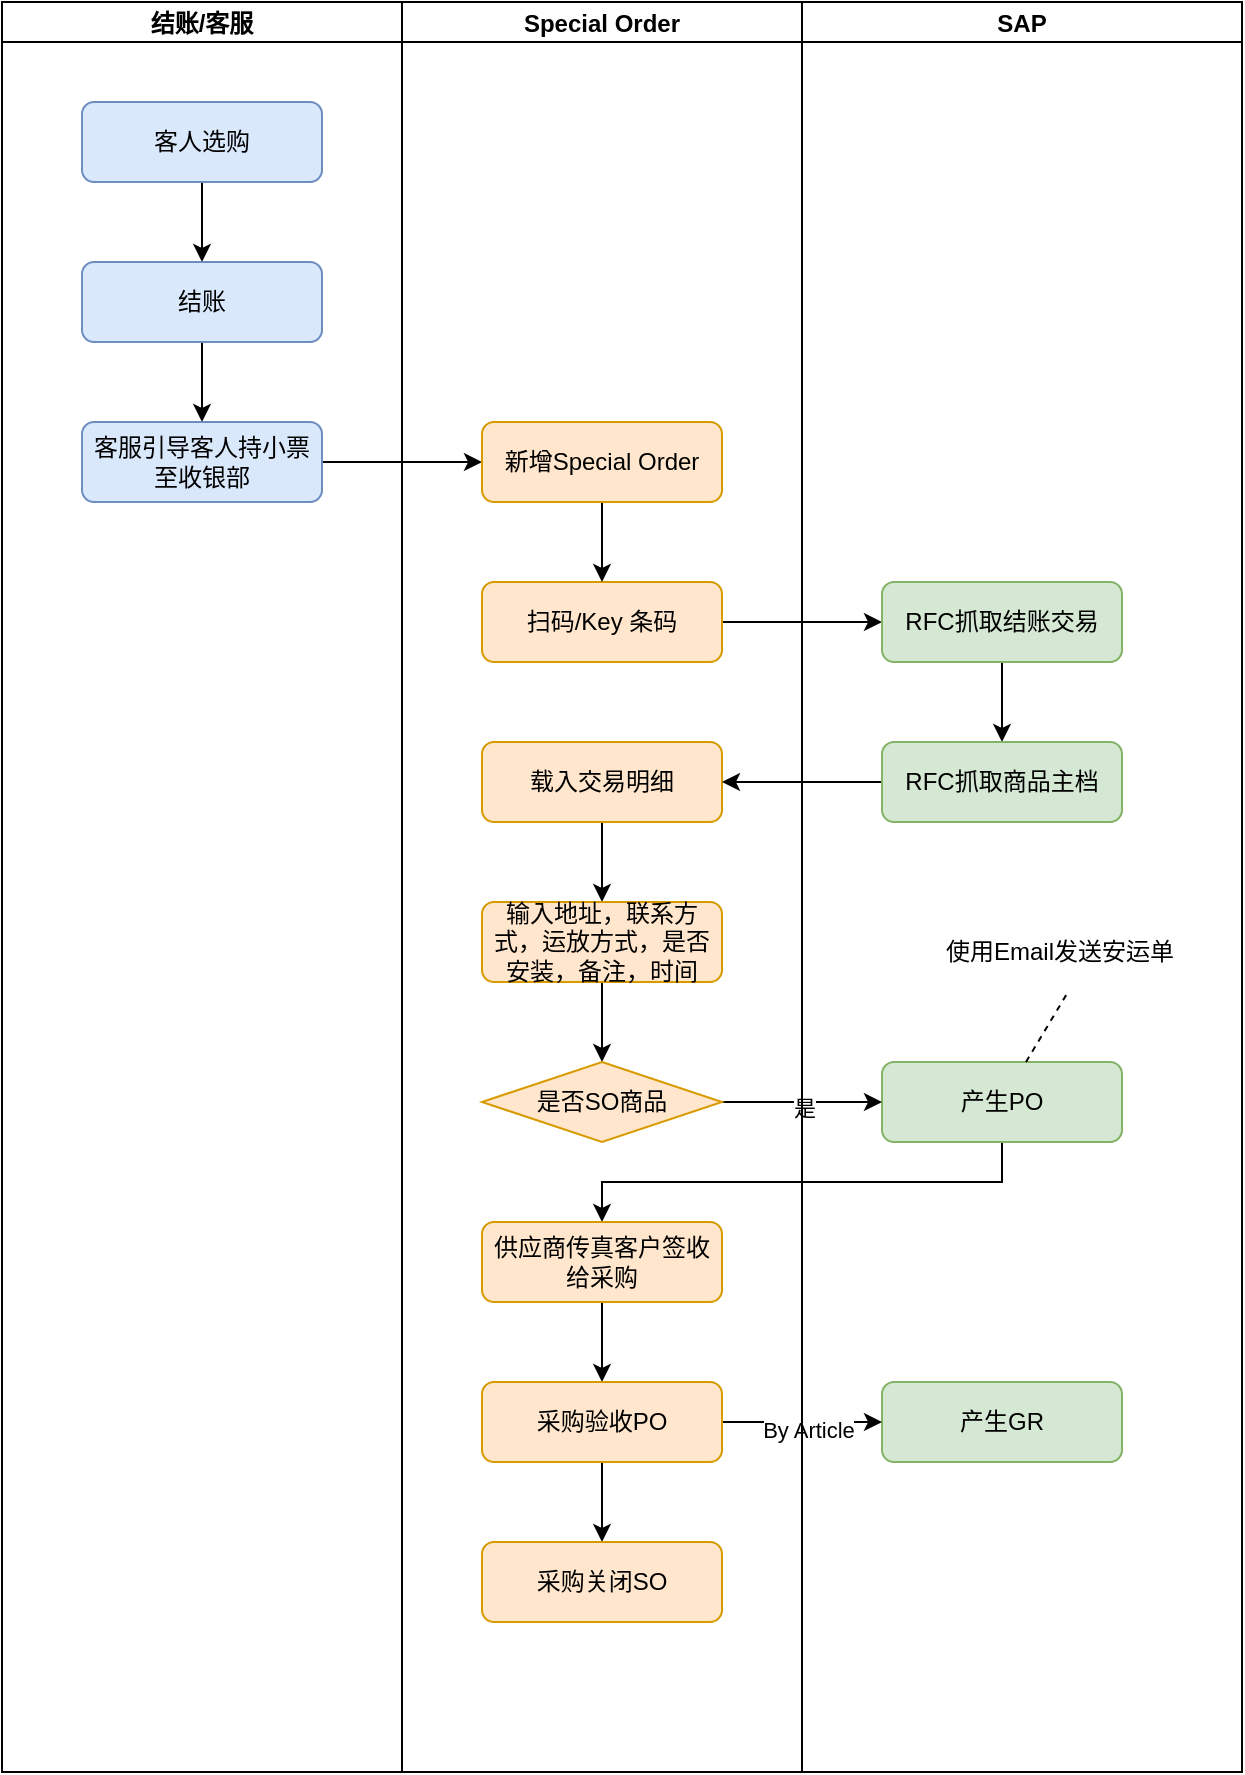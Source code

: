 <mxfile version="17.4.5" type="github" pages="8">
  <diagram id="C5RBs43oDa-KdzZeNtuy" name="销售">
    <mxGraphModel dx="1374" dy="712" grid="1" gridSize="10" guides="1" tooltips="1" connect="1" arrows="1" fold="1" page="1" pageScale="1" pageWidth="827" pageHeight="1169" math="0" shadow="0">
      <root>
        <mxCell id="WIyWlLk6GJQsqaUBKTNV-0" />
        <mxCell id="WIyWlLk6GJQsqaUBKTNV-1" parent="WIyWlLk6GJQsqaUBKTNV-0" />
        <mxCell id="T1-fg34D8Ipld1fYhuAQ-1" value="" style="edgeStyle=orthogonalEdgeStyle;rounded=0;orthogonalLoop=1;jettySize=auto;html=1;" parent="WIyWlLk6GJQsqaUBKTNV-1" source="WIyWlLk6GJQsqaUBKTNV-3" target="WIyWlLk6GJQsqaUBKTNV-7" edge="1">
          <mxGeometry relative="1" as="geometry" />
        </mxCell>
        <mxCell id="WIyWlLk6GJQsqaUBKTNV-3" value="客人选购" style="rounded=1;whiteSpace=wrap;html=1;fontSize=12;glass=0;strokeWidth=1;shadow=0;fillColor=#dae8fc;strokeColor=#6c8ebf;" parent="WIyWlLk6GJQsqaUBKTNV-1" vertex="1">
          <mxGeometry x="80" y="80" width="120" height="40" as="geometry" />
        </mxCell>
        <mxCell id="T1-fg34D8Ipld1fYhuAQ-2" value="" style="edgeStyle=orthogonalEdgeStyle;rounded=0;orthogonalLoop=1;jettySize=auto;html=1;" parent="WIyWlLk6GJQsqaUBKTNV-1" source="WIyWlLk6GJQsqaUBKTNV-7" target="WIyWlLk6GJQsqaUBKTNV-12" edge="1">
          <mxGeometry relative="1" as="geometry" />
        </mxCell>
        <mxCell id="WIyWlLk6GJQsqaUBKTNV-7" value="结账" style="rounded=1;whiteSpace=wrap;html=1;fontSize=12;glass=0;strokeWidth=1;shadow=0;fillColor=#dae8fc;strokeColor=#6c8ebf;" parent="WIyWlLk6GJQsqaUBKTNV-1" vertex="1">
          <mxGeometry x="80" y="160" width="120" height="40" as="geometry" />
        </mxCell>
        <mxCell id="T1-fg34D8Ipld1fYhuAQ-6" value="" style="edgeStyle=orthogonalEdgeStyle;rounded=0;orthogonalLoop=1;jettySize=auto;html=1;" parent="WIyWlLk6GJQsqaUBKTNV-1" source="WIyWlLk6GJQsqaUBKTNV-11" target="T1-fg34D8Ipld1fYhuAQ-4" edge="1">
          <mxGeometry relative="1" as="geometry" />
        </mxCell>
        <mxCell id="WIyWlLk6GJQsqaUBKTNV-11" value="扫码/Key 条码" style="rounded=1;whiteSpace=wrap;html=1;fontSize=12;glass=0;strokeWidth=1;shadow=0;fillColor=#ffe6cc;strokeColor=#d79b00;" parent="WIyWlLk6GJQsqaUBKTNV-1" vertex="1">
          <mxGeometry x="280" y="320" width="120" height="40" as="geometry" />
        </mxCell>
        <mxCell id="T1-fg34D8Ipld1fYhuAQ-3" value="" style="edgeStyle=orthogonalEdgeStyle;rounded=0;orthogonalLoop=1;jettySize=auto;html=1;" parent="WIyWlLk6GJQsqaUBKTNV-1" source="WIyWlLk6GJQsqaUBKTNV-12" target="T1-fg34D8Ipld1fYhuAQ-0" edge="1">
          <mxGeometry relative="1" as="geometry" />
        </mxCell>
        <mxCell id="WIyWlLk6GJQsqaUBKTNV-12" value="客服引导客人持小票至收银部" style="rounded=1;whiteSpace=wrap;html=1;fontSize=12;glass=0;strokeWidth=1;shadow=0;fillColor=#dae8fc;strokeColor=#6c8ebf;" parent="WIyWlLk6GJQsqaUBKTNV-1" vertex="1">
          <mxGeometry x="80" y="240" width="120" height="40" as="geometry" />
        </mxCell>
        <mxCell id="T1-fg34D8Ipld1fYhuAQ-5" value="" style="edgeStyle=orthogonalEdgeStyle;rounded=0;orthogonalLoop=1;jettySize=auto;html=1;" parent="WIyWlLk6GJQsqaUBKTNV-1" source="T1-fg34D8Ipld1fYhuAQ-0" target="WIyWlLk6GJQsqaUBKTNV-11" edge="1">
          <mxGeometry relative="1" as="geometry" />
        </mxCell>
        <mxCell id="T1-fg34D8Ipld1fYhuAQ-0" value="新增Special Order" style="rounded=1;whiteSpace=wrap;html=1;fontSize=12;glass=0;strokeWidth=1;shadow=0;fillColor=#ffe6cc;strokeColor=#d79b00;" parent="WIyWlLk6GJQsqaUBKTNV-1" vertex="1">
          <mxGeometry x="280" y="240" width="120" height="40" as="geometry" />
        </mxCell>
        <mxCell id="T1-fg34D8Ipld1fYhuAQ-8" value="" style="edgeStyle=orthogonalEdgeStyle;rounded=0;orthogonalLoop=1;jettySize=auto;html=1;exitX=0.5;exitY=1;exitDx=0;exitDy=0;" parent="WIyWlLk6GJQsqaUBKTNV-1" source="T1-fg34D8Ipld1fYhuAQ-4" target="02NSBu3Gr5LEuk78i9ND-0" edge="1">
          <mxGeometry relative="1" as="geometry" />
        </mxCell>
        <mxCell id="T1-fg34D8Ipld1fYhuAQ-4" value="RFC抓取结账交易" style="rounded=1;whiteSpace=wrap;html=1;fontSize=12;glass=0;strokeWidth=1;shadow=0;fillColor=#d5e8d4;strokeColor=#82b366;" parent="WIyWlLk6GJQsqaUBKTNV-1" vertex="1">
          <mxGeometry x="480" y="320" width="120" height="40" as="geometry" />
        </mxCell>
        <mxCell id="T1-fg34D8Ipld1fYhuAQ-10" value="" style="edgeStyle=orthogonalEdgeStyle;rounded=0;orthogonalLoop=1;jettySize=auto;html=1;" parent="WIyWlLk6GJQsqaUBKTNV-1" source="T1-fg34D8Ipld1fYhuAQ-7" target="T1-fg34D8Ipld1fYhuAQ-9" edge="1">
          <mxGeometry relative="1" as="geometry" />
        </mxCell>
        <mxCell id="T1-fg34D8Ipld1fYhuAQ-7" value="载入交易明细" style="rounded=1;whiteSpace=wrap;html=1;fontSize=12;glass=0;strokeWidth=1;shadow=0;fillColor=#ffe6cc;strokeColor=#d79b00;" parent="WIyWlLk6GJQsqaUBKTNV-1" vertex="1">
          <mxGeometry x="280" y="400" width="120" height="40" as="geometry" />
        </mxCell>
        <mxCell id="T1-fg34D8Ipld1fYhuAQ-15" value="" style="edgeStyle=orthogonalEdgeStyle;rounded=0;orthogonalLoop=1;jettySize=auto;html=1;exitX=0.5;exitY=1;exitDx=0;exitDy=0;" parent="WIyWlLk6GJQsqaUBKTNV-1" source="T1-fg34D8Ipld1fYhuAQ-9" target="02NSBu3Gr5LEuk78i9ND-2" edge="1">
          <mxGeometry relative="1" as="geometry" />
        </mxCell>
        <mxCell id="T1-fg34D8Ipld1fYhuAQ-9" value="输入地址，联系方式，运放方式，是否安装，备注，时间" style="rounded=1;whiteSpace=wrap;html=1;fontSize=12;glass=0;strokeWidth=1;shadow=0;fillColor=#ffe6cc;strokeColor=#d79b00;" parent="WIyWlLk6GJQsqaUBKTNV-1" vertex="1">
          <mxGeometry x="280" y="480" width="120" height="40" as="geometry" />
        </mxCell>
        <mxCell id="sKpQfhkLIdxTNR7MBVdN-0" value="" style="edgeStyle=orthogonalEdgeStyle;rounded=0;orthogonalLoop=1;jettySize=auto;html=1;exitX=0.5;exitY=1;exitDx=0;exitDy=0;" parent="WIyWlLk6GJQsqaUBKTNV-1" source="T1-fg34D8Ipld1fYhuAQ-16" target="T1-fg34D8Ipld1fYhuAQ-31" edge="1">
          <mxGeometry relative="1" as="geometry">
            <mxPoint x="340" y="640" as="targetPoint" />
          </mxGeometry>
        </mxCell>
        <mxCell id="T1-fg34D8Ipld1fYhuAQ-16" value="产生PO" style="rounded=1;whiteSpace=wrap;html=1;fontSize=12;glass=0;strokeWidth=1;shadow=0;fillColor=#d5e8d4;strokeColor=#82b366;" parent="WIyWlLk6GJQsqaUBKTNV-1" vertex="1">
          <mxGeometry x="480" y="560" width="120" height="40" as="geometry" />
        </mxCell>
        <mxCell id="T1-fg34D8Ipld1fYhuAQ-20" value="" style="endArrow=none;dashed=1;html=1;" parent="WIyWlLk6GJQsqaUBKTNV-1" source="T1-fg34D8Ipld1fYhuAQ-16" target="T1-fg34D8Ipld1fYhuAQ-17" edge="1">
          <mxGeometry width="50" height="50" relative="1" as="geometry">
            <mxPoint x="640" y="640" as="sourcePoint" />
            <mxPoint x="690" y="590" as="targetPoint" />
          </mxGeometry>
        </mxCell>
        <mxCell id="T1-fg34D8Ipld1fYhuAQ-36" value="" style="edgeStyle=orthogonalEdgeStyle;rounded=0;orthogonalLoop=1;jettySize=auto;html=1;entryX=0.5;entryY=0;entryDx=0;entryDy=0;" parent="WIyWlLk6GJQsqaUBKTNV-1" source="T1-fg34D8Ipld1fYhuAQ-31" target="sKpQfhkLIdxTNR7MBVdN-6" edge="1">
          <mxGeometry relative="1" as="geometry">
            <mxPoint x="340" y="800" as="targetPoint" />
          </mxGeometry>
        </mxCell>
        <mxCell id="T1-fg34D8Ipld1fYhuAQ-31" value="供应商传真客户签收给采购" style="rounded=1;whiteSpace=wrap;html=1;fontSize=12;glass=0;strokeWidth=1;shadow=0;fillColor=#ffe6cc;strokeColor=#d79b00;" parent="WIyWlLk6GJQsqaUBKTNV-1" vertex="1">
          <mxGeometry x="280" y="640" width="120" height="40" as="geometry" />
        </mxCell>
        <mxCell id="T1-fg34D8Ipld1fYhuAQ-35" value="产生GR" style="rounded=1;whiteSpace=wrap;html=1;fontSize=12;glass=0;strokeWidth=1;shadow=0;fillColor=#d5e8d4;strokeColor=#82b366;" parent="WIyWlLk6GJQsqaUBKTNV-1" vertex="1">
          <mxGeometry x="480" y="720" width="120" height="40" as="geometry" />
        </mxCell>
        <mxCell id="sKpQfhkLIdxTNR7MBVdN-7" value="" style="edgeStyle=orthogonalEdgeStyle;rounded=0;orthogonalLoop=1;jettySize=auto;html=1;exitX=1;exitY=0.5;exitDx=0;exitDy=0;" parent="WIyWlLk6GJQsqaUBKTNV-1" source="sKpQfhkLIdxTNR7MBVdN-6" target="T1-fg34D8Ipld1fYhuAQ-35" edge="1">
          <mxGeometry relative="1" as="geometry">
            <mxPoint x="400" y="820" as="sourcePoint" />
          </mxGeometry>
        </mxCell>
        <mxCell id="3wVrOvpjHsvVBlZsYVPN-2" value="By Article" style="edgeLabel;html=1;align=center;verticalAlign=middle;resizable=0;points=[];" parent="sKpQfhkLIdxTNR7MBVdN-7" vertex="1" connectable="0">
          <mxGeometry x="0.075" y="-4" relative="1" as="geometry">
            <mxPoint as="offset" />
          </mxGeometry>
        </mxCell>
        <mxCell id="3wVrOvpjHsvVBlZsYVPN-1" value="" style="edgeStyle=orthogonalEdgeStyle;rounded=0;orthogonalLoop=1;jettySize=auto;html=1;" parent="WIyWlLk6GJQsqaUBKTNV-1" source="sKpQfhkLIdxTNR7MBVdN-6" edge="1">
          <mxGeometry relative="1" as="geometry">
            <mxPoint x="340" y="800" as="targetPoint" />
          </mxGeometry>
        </mxCell>
        <mxCell id="sKpQfhkLIdxTNR7MBVdN-6" value="采购验收PO" style="rounded=1;whiteSpace=wrap;html=1;fontSize=12;glass=0;strokeWidth=1;shadow=0;fillColor=#ffe6cc;strokeColor=#d79b00;" parent="WIyWlLk6GJQsqaUBKTNV-1" vertex="1">
          <mxGeometry x="280" y="720" width="120" height="40" as="geometry" />
        </mxCell>
        <mxCell id="02NSBu3Gr5LEuk78i9ND-1" value="" style="edgeStyle=orthogonalEdgeStyle;rounded=0;orthogonalLoop=1;jettySize=auto;html=1;" parent="WIyWlLk6GJQsqaUBKTNV-1" source="02NSBu3Gr5LEuk78i9ND-0" target="T1-fg34D8Ipld1fYhuAQ-7" edge="1">
          <mxGeometry relative="1" as="geometry" />
        </mxCell>
        <mxCell id="02NSBu3Gr5LEuk78i9ND-0" value="RFC抓取商品主档" style="rounded=1;whiteSpace=wrap;html=1;fontSize=12;glass=0;strokeWidth=1;shadow=0;fillColor=#d5e8d4;strokeColor=#82b366;" parent="WIyWlLk6GJQsqaUBKTNV-1" vertex="1">
          <mxGeometry x="480" y="400" width="120" height="40" as="geometry" />
        </mxCell>
        <mxCell id="02NSBu3Gr5LEuk78i9ND-3" value="" style="edgeStyle=orthogonalEdgeStyle;rounded=0;orthogonalLoop=1;jettySize=auto;html=1;" parent="WIyWlLk6GJQsqaUBKTNV-1" source="02NSBu3Gr5LEuk78i9ND-2" target="T1-fg34D8Ipld1fYhuAQ-16" edge="1">
          <mxGeometry relative="1" as="geometry" />
        </mxCell>
        <mxCell id="02NSBu3Gr5LEuk78i9ND-4" value="是" style="edgeLabel;html=1;align=center;verticalAlign=middle;resizable=0;points=[];" parent="02NSBu3Gr5LEuk78i9ND-3" vertex="1" connectable="0">
          <mxGeometry x="0.025" y="-3" relative="1" as="geometry">
            <mxPoint as="offset" />
          </mxGeometry>
        </mxCell>
        <mxCell id="02NSBu3Gr5LEuk78i9ND-2" value="是否SO商品" style="rhombus;whiteSpace=wrap;html=1;fillColor=#ffe6cc;strokeColor=#d79b00;" parent="WIyWlLk6GJQsqaUBKTNV-1" vertex="1">
          <mxGeometry x="280" y="560" width="120" height="40" as="geometry" />
        </mxCell>
        <mxCell id="NtOGGg9B74_ysKXIhsV1-0" value="采购关闭SO" style="rounded=1;whiteSpace=wrap;html=1;fontSize=12;glass=0;strokeWidth=1;shadow=0;fillColor=#ffe6cc;strokeColor=#d79b00;" parent="WIyWlLk6GJQsqaUBKTNV-1" vertex="1">
          <mxGeometry x="280" y="800" width="120" height="40" as="geometry" />
        </mxCell>
        <mxCell id="9P9QpWFJSZC7L6lgLxoG-0" value="结账/客服" style="swimlane;startSize=20;" parent="WIyWlLk6GJQsqaUBKTNV-1" vertex="1">
          <mxGeometry x="40" y="30" width="200" height="885" as="geometry" />
        </mxCell>
        <mxCell id="9P9QpWFJSZC7L6lgLxoG-1" value="Special Order" style="swimlane;startSize=20;" parent="WIyWlLk6GJQsqaUBKTNV-1" vertex="1">
          <mxGeometry x="240" y="30" width="200" height="885" as="geometry" />
        </mxCell>
        <mxCell id="9P9QpWFJSZC7L6lgLxoG-2" value="SAP" style="swimlane;startSize=20;" parent="WIyWlLk6GJQsqaUBKTNV-1" vertex="1">
          <mxGeometry x="440" y="30" width="220" height="885" as="geometry">
            <mxRectangle x="440" y="25" width="60" height="20" as="alternateBounds" />
          </mxGeometry>
        </mxCell>
        <mxCell id="T1-fg34D8Ipld1fYhuAQ-17" value="使用Email发送安运单" style="text;html=1;strokeColor=none;fillColor=none;align=left;verticalAlign=middle;whiteSpace=wrap;rounded=0;" parent="9P9QpWFJSZC7L6lgLxoG-2" vertex="1">
          <mxGeometry x="70" y="455" width="150" height="40" as="geometry" />
        </mxCell>
      </root>
    </mxGraphModel>
  </diagram>
  <diagram id="BFHJmZcGfqTJoLvyNL1B" name="退货">
    <mxGraphModel dx="1374" dy="712" grid="1" gridSize="10" guides="1" tooltips="1" connect="1" arrows="1" fold="1" page="1" pageScale="1" pageWidth="827" pageHeight="1169" math="0" shadow="0">
      <root>
        <mxCell id="zBYj6lzGFg4gyyik7zvS-0" />
        <mxCell id="zBYj6lzGFg4gyyik7zvS-1" parent="zBYj6lzGFg4gyyik7zvS-0" />
        <mxCell id="JWQchuydamJImcBdJqUM-0" value="" style="edgeStyle=orthogonalEdgeStyle;rounded=0;orthogonalLoop=1;jettySize=auto;html=1;" parent="zBYj6lzGFg4gyyik7zvS-1" source="JWQchuydamJImcBdJqUM-1" target="JWQchuydamJImcBdJqUM-3" edge="1">
          <mxGeometry relative="1" as="geometry" />
        </mxCell>
        <mxCell id="JWQchuydamJImcBdJqUM-1" value="客人至门店退货" style="rounded=1;whiteSpace=wrap;html=1;fontSize=12;glass=0;strokeWidth=1;shadow=0;fillColor=#dae8fc;strokeColor=#6c8ebf;" parent="zBYj6lzGFg4gyyik7zvS-1" vertex="1">
          <mxGeometry x="80" y="80" width="120" height="40" as="geometry" />
        </mxCell>
        <mxCell id="JWQchuydamJImcBdJqUM-2" value="" style="edgeStyle=orthogonalEdgeStyle;rounded=0;orthogonalLoop=1;jettySize=auto;html=1;entryX=0.5;entryY=0;entryDx=0;entryDy=0;" parent="zBYj6lzGFg4gyyik7zvS-1" source="JWQchuydamJImcBdJqUM-3" target="JWQchuydamJImcBdJqUM-6" edge="1">
          <mxGeometry relative="1" as="geometry">
            <mxPoint x="140" y="240" as="targetPoint" />
            <Array as="points">
              <mxPoint x="140" y="220" />
              <mxPoint x="340" y="220" />
            </Array>
          </mxGeometry>
        </mxCell>
        <mxCell id="JWQchuydamJImcBdJqUM-3" value="执行系统退货作业" style="rounded=1;whiteSpace=wrap;html=1;fontSize=12;glass=0;strokeWidth=1;shadow=0;fillColor=#dae8fc;strokeColor=#6c8ebf;" parent="zBYj6lzGFg4gyyik7zvS-1" vertex="1">
          <mxGeometry x="80" y="160" width="120" height="40" as="geometry" />
        </mxCell>
        <mxCell id="FomWz2JMiu0fm9CZBq7i-1" value="" style="edgeStyle=orthogonalEdgeStyle;rounded=0;orthogonalLoop=1;jettySize=auto;html=1;" parent="zBYj6lzGFg4gyyik7zvS-1" source="JWQchuydamJImcBdJqUM-6" target="FomWz2JMiu0fm9CZBq7i-0" edge="1">
          <mxGeometry relative="1" as="geometry" />
        </mxCell>
        <mxCell id="FomWz2JMiu0fm9CZBq7i-5" value="" style="edgeStyle=orthogonalEdgeStyle;rounded=0;orthogonalLoop=1;jettySize=auto;html=1;exitX=0.5;exitY=1;exitDx=0;exitDy=0;" parent="zBYj6lzGFg4gyyik7zvS-1" source="FomWz2JMiu0fm9CZBq7i-0" target="FomWz2JMiu0fm9CZBq7i-4" edge="1">
          <mxGeometry relative="1" as="geometry" />
        </mxCell>
        <mxCell id="JWQchuydamJImcBdJqUM-6" value="Daily job&lt;br&gt;检查退货" style="rounded=1;whiteSpace=wrap;html=1;fontSize=12;glass=0;strokeWidth=1;shadow=0;fillColor=#ffe6cc;strokeColor=#d79b00;" parent="zBYj6lzGFg4gyyik7zvS-1" vertex="1">
          <mxGeometry x="280" y="240" width="120" height="40" as="geometry" />
        </mxCell>
        <mxCell id="FomWz2JMiu0fm9CZBq7i-0" value="RFC抓取退货交易" style="rounded=1;whiteSpace=wrap;html=1;fontSize=12;glass=0;strokeWidth=1;shadow=0;fillColor=#d5e8d4;strokeColor=#82b366;" parent="zBYj6lzGFg4gyyik7zvS-1" vertex="1">
          <mxGeometry x="480" y="240" width="120" height="40" as="geometry" />
        </mxCell>
        <mxCell id="FomWz2JMiu0fm9CZBq7i-2" value="交易已全退则不检查退货&lt;br&gt;交易时间超过1年不检查退货&lt;br&gt;依据退货单过滤唯一性&lt;br&gt;每天凌晨检查前一天退货&lt;br&gt;Special Order可以手动检查退货" style="text;html=1;strokeColor=none;fillColor=none;align=left;verticalAlign=top;whiteSpace=wrap;rounded=0;" parent="zBYj6lzGFg4gyyik7zvS-1" vertex="1">
          <mxGeometry x="647" y="90" width="180" height="80" as="geometry" />
        </mxCell>
        <mxCell id="FomWz2JMiu0fm9CZBq7i-3" value="" style="endArrow=none;dashed=1;html=1;entryX=0;entryY=0.5;entryDx=0;entryDy=0;" parent="zBYj6lzGFg4gyyik7zvS-1" source="JWQchuydamJImcBdJqUM-6" target="FomWz2JMiu0fm9CZBq7i-2" edge="1">
          <mxGeometry width="50" height="50" relative="1" as="geometry">
            <mxPoint x="560" y="310" as="sourcePoint" />
            <mxPoint x="610" y="260" as="targetPoint" />
          </mxGeometry>
        </mxCell>
        <mxCell id="6SQMdmiS38PdySWfiUBp-8" value="" style="edgeStyle=orthogonalEdgeStyle;rounded=0;orthogonalLoop=1;jettySize=auto;html=1;" parent="zBYj6lzGFg4gyyik7zvS-1" source="FomWz2JMiu0fm9CZBq7i-4" edge="1">
          <mxGeometry relative="1" as="geometry">
            <mxPoint x="340" y="400" as="targetPoint" />
          </mxGeometry>
        </mxCell>
        <mxCell id="FomWz2JMiu0fm9CZBq7i-4" value="自动载入退货明细" style="rounded=1;whiteSpace=wrap;html=1;fontSize=12;glass=0;strokeWidth=1;shadow=0;fillColor=#ffe6cc;strokeColor=#d79b00;" parent="zBYj6lzGFg4gyyik7zvS-1" vertex="1">
          <mxGeometry x="280" y="320" width="120" height="40" as="geometry" />
        </mxCell>
        <mxCell id="FomWz2JMiu0fm9CZBq7i-8" value="备注：&lt;br&gt;客人退货至门店后，是否需要退货给厂商依赖于不同条件，Special Order提供Flag可标记PO是否已退货。" style="text;html=1;strokeColor=none;fillColor=none;align=left;verticalAlign=top;whiteSpace=wrap;rounded=0;" parent="zBYj6lzGFg4gyyik7zvS-1" vertex="1">
          <mxGeometry x="80" y="750" width="520" height="190" as="geometry" />
        </mxCell>
        <mxCell id="6SQMdmiS38PdySWfiUBp-5" style="edgeStyle=orthogonalEdgeStyle;rounded=0;orthogonalLoop=1;jettySize=auto;html=1;entryX=0;entryY=0.5;entryDx=0;entryDy=0;exitX=0;exitY=0.5;exitDx=0;exitDy=0;" parent="zBYj6lzGFg4gyyik7zvS-1" source="6SQMdmiS38PdySWfiUBp-0" target="JWQchuydamJImcBdJqUM-6" edge="1">
          <mxGeometry relative="1" as="geometry" />
        </mxCell>
        <mxCell id="6SQMdmiS38PdySWfiUBp-6" value="N" style="edgeLabel;html=1;align=center;verticalAlign=middle;resizable=0;points=[];" parent="6SQMdmiS38PdySWfiUBp-5" vertex="1" connectable="0">
          <mxGeometry x="-0.38" y="-3" relative="1" as="geometry">
            <mxPoint as="offset" />
          </mxGeometry>
        </mxCell>
        <mxCell id="CEFIE-ySKef9TWZxsy8w-0" value="结账/客服" style="swimlane;startSize=20;" parent="zBYj6lzGFg4gyyik7zvS-1" vertex="1">
          <mxGeometry x="40" y="30" width="200" height="690" as="geometry" />
        </mxCell>
        <mxCell id="CEFIE-ySKef9TWZxsy8w-1" value="Special Order" style="swimlane;startSize=20;" parent="zBYj6lzGFg4gyyik7zvS-1" vertex="1">
          <mxGeometry x="240" y="30" width="200" height="690" as="geometry" />
        </mxCell>
        <mxCell id="6SQMdmiS38PdySWfiUBp-0" value="SO全退完" style="rhombus;whiteSpace=wrap;html=1;fillColor=#ffe6cc;strokeColor=#d79b00;" parent="CEFIE-ySKef9TWZxsy8w-1" vertex="1">
          <mxGeometry x="40" y="370" width="120" height="40" as="geometry" />
        </mxCell>
        <mxCell id="6SQMdmiS38PdySWfiUBp-2" value="自动更新订单为已关闭" style="rounded=1;whiteSpace=wrap;html=1;fontSize=12;glass=0;strokeWidth=1;shadow=0;fillColor=#ffe6cc;strokeColor=#d79b00;" parent="CEFIE-ySKef9TWZxsy8w-1" vertex="1">
          <mxGeometry x="40" y="450" width="120" height="40" as="geometry" />
        </mxCell>
        <mxCell id="6SQMdmiS38PdySWfiUBp-3" value="" style="edgeStyle=orthogonalEdgeStyle;rounded=0;orthogonalLoop=1;jettySize=auto;html=1;" parent="CEFIE-ySKef9TWZxsy8w-1" source="6SQMdmiS38PdySWfiUBp-0" target="6SQMdmiS38PdySWfiUBp-2" edge="1">
          <mxGeometry relative="1" as="geometry" />
        </mxCell>
        <mxCell id="6SQMdmiS38PdySWfiUBp-4" value="Y" style="edgeLabel;html=1;align=center;verticalAlign=middle;resizable=0;points=[];" parent="6SQMdmiS38PdySWfiUBp-3" vertex="1" connectable="0">
          <mxGeometry y="-1" relative="1" as="geometry">
            <mxPoint as="offset" />
          </mxGeometry>
        </mxCell>
        <mxCell id="CEFIE-ySKef9TWZxsy8w-2" value="SAP" style="swimlane;startSize=20;" parent="zBYj6lzGFg4gyyik7zvS-1" vertex="1">
          <mxGeometry x="440" y="30" width="200" height="690" as="geometry" />
        </mxCell>
      </root>
    </mxGraphModel>
  </diagram>
  <diagram name="SO销售业务流程-ASIS" id="0L6EmQSXm5XzrJV5NTyt">
    <mxGraphModel dx="1374" dy="712" grid="1" gridSize="10" guides="1" tooltips="1" connect="1" arrows="1" fold="1" page="1" pageScale="1" pageWidth="827" pageHeight="1169" math="0" shadow="0">
      <root>
        <mxCell id="ruLeIWVAZt7aAykVaoKE-0" />
        <mxCell id="ruLeIWVAZt7aAykVaoKE-1" parent="ruLeIWVAZt7aAykVaoKE-0" />
        <mxCell id="ruLeIWVAZt7aAykVaoKE-6" value="" style="edgeStyle=orthogonalEdgeStyle;rounded=0;orthogonalLoop=1;jettySize=auto;html=1;" edge="1" parent="ruLeIWVAZt7aAykVaoKE-1" source="ruLeIWVAZt7aAykVaoKE-7" target="ruLeIWVAZt7aAykVaoKE-13">
          <mxGeometry relative="1" as="geometry" />
        </mxCell>
        <mxCell id="ruLeIWVAZt7aAykVaoKE-34" value="结账/收银" style="swimlane;startSize=20;" vertex="1" parent="ruLeIWVAZt7aAykVaoKE-1">
          <mxGeometry x="60" y="30" width="180" height="885" as="geometry" />
        </mxCell>
        <mxCell id="ruLeIWVAZt7aAykVaoKE-3" value="客人选购" style="rounded=1;whiteSpace=wrap;html=1;fontSize=12;glass=0;strokeWidth=1;shadow=0;fillColor=#dae8fc;strokeColor=#6c8ebf;" vertex="1" parent="ruLeIWVAZt7aAykVaoKE-34">
          <mxGeometry x="30" y="50" width="120" height="40" as="geometry" />
        </mxCell>
        <mxCell id="ruLeIWVAZt7aAykVaoKE-5" value="客服手填送货单" style="rounded=1;whiteSpace=wrap;html=1;fontSize=12;glass=0;strokeWidth=1;shadow=0;fillColor=#dae8fc;strokeColor=#6c8ebf;" vertex="1" parent="ruLeIWVAZt7aAykVaoKE-34">
          <mxGeometry x="30" y="130" width="120" height="40" as="geometry" />
        </mxCell>
        <mxCell id="ruLeIWVAZt7aAykVaoKE-2" value="" style="edgeStyle=orthogonalEdgeStyle;rounded=0;orthogonalLoop=1;jettySize=auto;html=1;" edge="1" parent="ruLeIWVAZt7aAykVaoKE-34" source="ruLeIWVAZt7aAykVaoKE-3" target="ruLeIWVAZt7aAykVaoKE-5">
          <mxGeometry relative="1" as="geometry" />
        </mxCell>
        <mxCell id="4-VnemP0wxGpsWxUOlxu-1" value="" style="edgeStyle=orthogonalEdgeStyle;rounded=0;orthogonalLoop=1;jettySize=auto;html=1;" edge="1" parent="ruLeIWVAZt7aAykVaoKE-34" source="ruLeIWVAZt7aAykVaoKE-9" target="4-VnemP0wxGpsWxUOlxu-0">
          <mxGeometry relative="1" as="geometry" />
        </mxCell>
        <mxCell id="ruLeIWVAZt7aAykVaoKE-9" value="客服引导客人收银结账" style="rounded=1;whiteSpace=wrap;html=1;fontSize=12;glass=0;strokeWidth=1;shadow=0;fillColor=#dae8fc;strokeColor=#6c8ebf;" vertex="1" parent="ruLeIWVAZt7aAykVaoKE-34">
          <mxGeometry x="30" y="210" width="120" height="40" as="geometry" />
        </mxCell>
        <mxCell id="ruLeIWVAZt7aAykVaoKE-4" value="" style="edgeStyle=orthogonalEdgeStyle;rounded=0;orthogonalLoop=1;jettySize=auto;html=1;" edge="1" parent="ruLeIWVAZt7aAykVaoKE-34" source="ruLeIWVAZt7aAykVaoKE-5" target="ruLeIWVAZt7aAykVaoKE-9">
          <mxGeometry relative="1" as="geometry" />
        </mxCell>
        <mxCell id="l6UeFuQLzqw0BJ7gSAYr-11" style="edgeStyle=orthogonalEdgeStyle;rounded=0;orthogonalLoop=1;jettySize=auto;html=1;" edge="1" parent="ruLeIWVAZt7aAykVaoKE-34" source="l6UeFuQLzqw0BJ7gSAYr-2" target="l6UeFuQLzqw0BJ7gSAYr-9">
          <mxGeometry relative="1" as="geometry" />
        </mxCell>
        <mxCell id="l6UeFuQLzqw0BJ7gSAYr-2" value="发送Email给采购通知送货单资讯" style="rounded=1;whiteSpace=wrap;html=1;fontSize=12;glass=0;strokeWidth=1;shadow=0;fillColor=#dae8fc;strokeColor=#6c8ebf;" vertex="1" parent="ruLeIWVAZt7aAykVaoKE-34">
          <mxGeometry x="30" y="370" width="120" height="40" as="geometry" />
        </mxCell>
        <mxCell id="l6UeFuQLzqw0BJ7gSAYr-9" value="Period end整理未冲销交易清单发给采购" style="rounded=1;whiteSpace=wrap;html=1;fontSize=12;glass=0;strokeWidth=1;shadow=0;fillColor=#dae8fc;strokeColor=#6c8ebf;" vertex="1" parent="ruLeIWVAZt7aAykVaoKE-34">
          <mxGeometry x="30" y="610" width="120" height="40" as="geometry" />
        </mxCell>
        <mxCell id="4-VnemP0wxGpsWxUOlxu-2" value="是" style="edgeStyle=orthogonalEdgeStyle;rounded=0;orthogonalLoop=1;jettySize=auto;html=1;" edge="1" parent="ruLeIWVAZt7aAykVaoKE-34" source="4-VnemP0wxGpsWxUOlxu-0" target="l6UeFuQLzqw0BJ7gSAYr-2">
          <mxGeometry relative="1" as="geometry" />
        </mxCell>
        <mxCell id="4-VnemP0wxGpsWxUOlxu-7" style="edgeStyle=orthogonalEdgeStyle;rounded=0;orthogonalLoop=1;jettySize=auto;html=1;entryX=0;entryY=0.5;entryDx=0;entryDy=0;exitX=0;exitY=0.5;exitDx=0;exitDy=0;" edge="1" parent="ruLeIWVAZt7aAykVaoKE-34" source="4-VnemP0wxGpsWxUOlxu-0" target="4-VnemP0wxGpsWxUOlxu-4">
          <mxGeometry relative="1" as="geometry" />
        </mxCell>
        <mxCell id="4-VnemP0wxGpsWxUOlxu-8" value="大家具" style="edgeLabel;html=1;align=center;verticalAlign=middle;resizable=0;points=[];" vertex="1" connectable="0" parent="4-VnemP0wxGpsWxUOlxu-7">
          <mxGeometry x="-0.823" y="3" relative="1" as="geometry">
            <mxPoint as="offset" />
          </mxGeometry>
        </mxCell>
        <mxCell id="4-VnemP0wxGpsWxUOlxu-0" value="是否SO商品" style="rhombus;whiteSpace=wrap;html=1;fillColor=#dae8fc;strokeColor=#6c8ebf;" vertex="1" parent="ruLeIWVAZt7aAykVaoKE-34">
          <mxGeometry x="30" y="290" width="120" height="40" as="geometry" />
        </mxCell>
        <mxCell id="4-VnemP0wxGpsWxUOlxu-6" value="" style="edgeStyle=orthogonalEdgeStyle;rounded=0;orthogonalLoop=1;jettySize=auto;html=1;" edge="1" parent="ruLeIWVAZt7aAykVaoKE-34" source="4-VnemP0wxGpsWxUOlxu-3" target="l6UeFuQLzqw0BJ7gSAYr-9">
          <mxGeometry relative="1" as="geometry" />
        </mxCell>
        <mxCell id="4-VnemP0wxGpsWxUOlxu-3" value="商品部备货/发货" style="rounded=1;whiteSpace=wrap;html=1;fontSize=12;glass=0;strokeWidth=1;shadow=0;fillColor=#dae8fc;strokeColor=#6c8ebf;" vertex="1" parent="ruLeIWVAZt7aAykVaoKE-34">
          <mxGeometry x="30" y="690" width="120" height="40" as="geometry" />
        </mxCell>
        <mxCell id="4-VnemP0wxGpsWxUOlxu-5" value="" style="edgeStyle=orthogonalEdgeStyle;rounded=0;orthogonalLoop=1;jettySize=auto;html=1;" edge="1" parent="ruLeIWVAZt7aAykVaoKE-34" source="4-VnemP0wxGpsWxUOlxu-4" target="4-VnemP0wxGpsWxUOlxu-3">
          <mxGeometry relative="1" as="geometry" />
        </mxCell>
        <mxCell id="4-VnemP0wxGpsWxUOlxu-4" value="客人支付物流费给物流公司（门店报价）" style="rounded=1;whiteSpace=wrap;html=1;fontSize=12;glass=0;strokeWidth=1;shadow=0;fillColor=#dae8fc;strokeColor=#6c8ebf;" vertex="1" parent="ruLeIWVAZt7aAykVaoKE-34">
          <mxGeometry x="30" y="770" width="120" height="40" as="geometry" />
        </mxCell>
        <mxCell id="ruLeIWVAZt7aAykVaoKE-35" value="采购" style="swimlane;startSize=20;" vertex="1" parent="ruLeIWVAZt7aAykVaoKE-1">
          <mxGeometry x="240" y="30" width="180" height="885" as="geometry" />
        </mxCell>
        <mxCell id="ruLeIWVAZt7aAykVaoKE-7" value="根据SO商品至SAP中下PO单" style="rounded=1;whiteSpace=wrap;html=1;fontSize=12;glass=0;strokeWidth=1;shadow=0;fillColor=#ffe6cc;strokeColor=#d79b00;" vertex="1" parent="ruLeIWVAZt7aAykVaoKE-35">
          <mxGeometry x="30" y="370" width="120" height="40" as="geometry" />
        </mxCell>
        <mxCell id="ruLeIWVAZt7aAykVaoKE-15" value="采购汇整未冲销交易" style="rounded=1;whiteSpace=wrap;html=1;fontSize=12;glass=0;strokeWidth=1;shadow=0;fillColor=#ffe6cc;strokeColor=#d79b00;" vertex="1" parent="ruLeIWVAZt7aAykVaoKE-35">
          <mxGeometry x="30" y="610" width="120" height="40" as="geometry" />
        </mxCell>
        <mxCell id="ruLeIWVAZt7aAykVaoKE-17" value="至SAP系统进行GR" style="rounded=1;whiteSpace=wrap;html=1;fontSize=12;glass=0;strokeWidth=1;shadow=0;fillColor=#ffe6cc;strokeColor=#d79b00;" vertex="1" parent="ruLeIWVAZt7aAykVaoKE-35">
          <mxGeometry x="30" y="530" width="120" height="40" as="geometry" />
        </mxCell>
        <mxCell id="ruLeIWVAZt7aAykVaoKE-36" value="Vendor" style="swimlane;startSize=20;" vertex="1" parent="ruLeIWVAZt7aAykVaoKE-1">
          <mxGeometry x="420" y="30" width="180" height="885" as="geometry">
            <mxRectangle x="440" y="25" width="60" height="20" as="alternateBounds" />
          </mxGeometry>
        </mxCell>
        <mxCell id="ruLeIWVAZt7aAykVaoKE-13" value="收到PO Email" style="rounded=1;whiteSpace=wrap;html=1;fontSize=12;glass=0;strokeWidth=1;shadow=0;fillColor=#d5e8d4;strokeColor=#82b366;" vertex="1" parent="ruLeIWVAZt7aAykVaoKE-36">
          <mxGeometry x="30" y="370" width="120" height="40" as="geometry" />
        </mxCell>
        <mxCell id="l6UeFuQLzqw0BJ7gSAYr-6" value="" style="edgeStyle=orthogonalEdgeStyle;rounded=0;orthogonalLoop=1;jettySize=auto;html=1;" edge="1" parent="ruLeIWVAZt7aAykVaoKE-36" source="ruLeIWVAZt7aAykVaoKE-29" target="l6UeFuQLzqw0BJ7gSAYr-5">
          <mxGeometry relative="1" as="geometry" />
        </mxCell>
        <mxCell id="ruLeIWVAZt7aAykVaoKE-29" value="商品送货至客人" style="rounded=1;whiteSpace=wrap;html=1;fontSize=12;glass=0;strokeWidth=1;shadow=0;fillColor=#d5e8d4;strokeColor=#82b366;" vertex="1" parent="ruLeIWVAZt7aAykVaoKE-36">
          <mxGeometry x="30" y="450" width="120" height="40" as="geometry" />
        </mxCell>
        <mxCell id="ruLeIWVAZt7aAykVaoKE-12" value="" style="edgeStyle=orthogonalEdgeStyle;rounded=0;orthogonalLoop=1;jettySize=auto;html=1;exitX=0.5;exitY=1;exitDx=0;exitDy=0;" edge="1" parent="ruLeIWVAZt7aAykVaoKE-36" source="ruLeIWVAZt7aAykVaoKE-13" target="ruLeIWVAZt7aAykVaoKE-29">
          <mxGeometry relative="1" as="geometry" />
        </mxCell>
        <mxCell id="l6UeFuQLzqw0BJ7gSAYr-5" value="扫描客人签收联回传给采购" style="rounded=1;whiteSpace=wrap;html=1;fontSize=12;glass=0;strokeWidth=1;shadow=0;fillColor=#d5e8d4;strokeColor=#82b366;" vertex="1" parent="ruLeIWVAZt7aAykVaoKE-36">
          <mxGeometry x="30" y="530" width="120" height="40" as="geometry" />
        </mxCell>
        <mxCell id="l6UeFuQLzqw0BJ7gSAYr-0" value="财务" style="swimlane;startSize=20;" vertex="1" parent="ruLeIWVAZt7aAykVaoKE-1">
          <mxGeometry x="600" y="30" width="180" height="885" as="geometry">
            <mxRectangle x="440" y="25" width="60" height="20" as="alternateBounds" />
          </mxGeometry>
        </mxCell>
        <mxCell id="l6UeFuQLzqw0BJ7gSAYr-16" value="" style="edgeStyle=orthogonalEdgeStyle;rounded=0;orthogonalLoop=1;jettySize=auto;html=1;" edge="1" parent="l6UeFuQLzqw0BJ7gSAYr-0" source="l6UeFuQLzqw0BJ7gSAYr-12" target="l6UeFuQLzqw0BJ7gSAYr-15">
          <mxGeometry relative="1" as="geometry" />
        </mxCell>
        <mxCell id="l6UeFuQLzqw0BJ7gSAYr-12" value="调整销售认列金额，扣除未冲销销售金额" style="rounded=1;whiteSpace=wrap;html=1;fontSize=12;glass=0;strokeWidth=1;shadow=0;fillColor=#f8cecc;strokeColor=#b85450;" vertex="1" parent="l6UeFuQLzqw0BJ7gSAYr-0">
          <mxGeometry x="30" y="610" width="120" height="40" as="geometry" />
        </mxCell>
        <mxCell id="l6UeFuQLzqw0BJ7gSAYr-18" value="" style="edgeStyle=orthogonalEdgeStyle;rounded=0;orthogonalLoop=1;jettySize=auto;html=1;" edge="1" parent="l6UeFuQLzqw0BJ7gSAYr-0" source="l6UeFuQLzqw0BJ7gSAYr-15" target="l6UeFuQLzqw0BJ7gSAYr-17">
          <mxGeometry relative="1" as="geometry" />
        </mxCell>
        <mxCell id="l6UeFuQLzqw0BJ7gSAYr-15" value="月结" style="rounded=1;whiteSpace=wrap;html=1;fontSize=12;glass=0;strokeWidth=1;shadow=0;fillColor=#f8cecc;strokeColor=#b85450;" vertex="1" parent="l6UeFuQLzqw0BJ7gSAYr-0">
          <mxGeometry x="30" y="690" width="120" height="40" as="geometry" />
        </mxCell>
        <mxCell id="l6UeFuQLzqw0BJ7gSAYr-17" value="加回未冲销销售金额" style="rounded=1;whiteSpace=wrap;html=1;fontSize=12;glass=0;strokeWidth=1;shadow=0;fillColor=#f8cecc;strokeColor=#b85450;" vertex="1" parent="l6UeFuQLzqw0BJ7gSAYr-0">
          <mxGeometry x="30" y="770" width="120" height="40" as="geometry" />
        </mxCell>
        <mxCell id="l6UeFuQLzqw0BJ7gSAYr-4" value="" style="edgeStyle=orthogonalEdgeStyle;rounded=0;orthogonalLoop=1;jettySize=auto;html=1;" edge="1" parent="ruLeIWVAZt7aAykVaoKE-1" source="l6UeFuQLzqw0BJ7gSAYr-2" target="ruLeIWVAZt7aAykVaoKE-7">
          <mxGeometry relative="1" as="geometry" />
        </mxCell>
        <mxCell id="l6UeFuQLzqw0BJ7gSAYr-7" value="" style="edgeStyle=orthogonalEdgeStyle;rounded=0;orthogonalLoop=1;jettySize=auto;html=1;" edge="1" parent="ruLeIWVAZt7aAykVaoKE-1" source="l6UeFuQLzqw0BJ7gSAYr-5" target="ruLeIWVAZt7aAykVaoKE-17">
          <mxGeometry relative="1" as="geometry" />
        </mxCell>
        <mxCell id="l6UeFuQLzqw0BJ7gSAYr-10" value="" style="edgeStyle=orthogonalEdgeStyle;rounded=0;orthogonalLoop=1;jettySize=auto;html=1;" edge="1" parent="ruLeIWVAZt7aAykVaoKE-1" source="l6UeFuQLzqw0BJ7gSAYr-9" target="ruLeIWVAZt7aAykVaoKE-15">
          <mxGeometry relative="1" as="geometry" />
        </mxCell>
        <mxCell id="l6UeFuQLzqw0BJ7gSAYr-13" style="edgeStyle=orthogonalEdgeStyle;rounded=0;orthogonalLoop=1;jettySize=auto;html=1;entryX=0;entryY=0.5;entryDx=0;entryDy=0;" edge="1" parent="ruLeIWVAZt7aAykVaoKE-1" source="ruLeIWVAZt7aAykVaoKE-15" target="l6UeFuQLzqw0BJ7gSAYr-12">
          <mxGeometry relative="1" as="geometry" />
        </mxCell>
      </root>
    </mxGraphModel>
  </diagram>
  <diagram name="SO退货业务流程-ASIS" id="OElYg-7VQ52eZVSKf-I-">
    <mxGraphModel dx="1374" dy="712" grid="1" gridSize="10" guides="1" tooltips="1" connect="1" arrows="1" fold="1" page="1" pageScale="1" pageWidth="827" pageHeight="1169" math="0" shadow="0">
      <root>
        <mxCell id="rhPS98U1rv18ir_Nq4pf-0" />
        <mxCell id="rhPS98U1rv18ir_Nq4pf-1" parent="rhPS98U1rv18ir_Nq4pf-0" />
        <mxCell id="rhPS98U1rv18ir_Nq4pf-2" value="" style="edgeStyle=orthogonalEdgeStyle;rounded=0;orthogonalLoop=1;jettySize=auto;html=1;" edge="1" parent="rhPS98U1rv18ir_Nq4pf-1" source="rhPS98U1rv18ir_Nq4pf-22" target="rhPS98U1rv18ir_Nq4pf-26">
          <mxGeometry relative="1" as="geometry" />
        </mxCell>
        <mxCell id="rhPS98U1rv18ir_Nq4pf-3" value="卖场" style="swimlane;startSize=20;" vertex="1" parent="rhPS98U1rv18ir_Nq4pf-1">
          <mxGeometry x="60" y="30" width="180" height="885" as="geometry" />
        </mxCell>
        <mxCell id="rhPS98U1rv18ir_Nq4pf-4" value="客人携商品至服务台退货" style="rounded=1;whiteSpace=wrap;html=1;fontSize=12;glass=0;strokeWidth=1;shadow=0;fillColor=#dae8fc;strokeColor=#6c8ebf;" vertex="1" parent="rhPS98U1rv18ir_Nq4pf-3">
          <mxGeometry x="30" y="50" width="120" height="40" as="geometry" />
        </mxCell>
        <mxCell id="rhPS98U1rv18ir_Nq4pf-5" value="商品部检查商品" style="rounded=1;whiteSpace=wrap;html=1;fontSize=12;glass=0;strokeWidth=1;shadow=0;fillColor=#dae8fc;strokeColor=#6c8ebf;" vertex="1" parent="rhPS98U1rv18ir_Nq4pf-3">
          <mxGeometry x="30" y="130" width="120" height="40" as="geometry" />
        </mxCell>
        <mxCell id="rhPS98U1rv18ir_Nq4pf-6" value="" style="edgeStyle=orthogonalEdgeStyle;rounded=0;orthogonalLoop=1;jettySize=auto;html=1;" edge="1" parent="rhPS98U1rv18ir_Nq4pf-3" source="rhPS98U1rv18ir_Nq4pf-4" target="rhPS98U1rv18ir_Nq4pf-5">
          <mxGeometry relative="1" as="geometry" />
        </mxCell>
        <mxCell id="rhPS98U1rv18ir_Nq4pf-9" value="" style="edgeStyle=orthogonalEdgeStyle;rounded=0;orthogonalLoop=1;jettySize=auto;html=1;" edge="1" parent="rhPS98U1rv18ir_Nq4pf-3" source="rhPS98U1rv18ir_Nq4pf-5">
          <mxGeometry relative="1" as="geometry">
            <mxPoint x="90" y="210" as="targetPoint" />
          </mxGeometry>
        </mxCell>
        <mxCell id="rhPS98U1rv18ir_Nq4pf-11" value="发送Email通知采购退货" style="rounded=1;whiteSpace=wrap;html=1;fontSize=12;glass=0;strokeWidth=1;shadow=0;fillColor=#dae8fc;strokeColor=#6c8ebf;" vertex="1" parent="rhPS98U1rv18ir_Nq4pf-3">
          <mxGeometry x="30" y="530" width="120" height="40" as="geometry" />
        </mxCell>
        <mxCell id="rhPS98U1rv18ir_Nq4pf-13" value="SO商品" style="edgeStyle=orthogonalEdgeStyle;rounded=0;orthogonalLoop=1;jettySize=auto;html=1;" edge="1" parent="rhPS98U1rv18ir_Nq4pf-3" source="rhPS98U1rv18ir_Nq4pf-16" target="rhPS98U1rv18ir_Nq4pf-11">
          <mxGeometry relative="1" as="geometry" />
        </mxCell>
        <mxCell id="CThG2x3rX3_opjfjLGPL-23" style="edgeStyle=orthogonalEdgeStyle;rounded=0;orthogonalLoop=1;jettySize=auto;html=1;entryX=0.5;entryY=0;entryDx=0;entryDy=0;" edge="1" parent="rhPS98U1rv18ir_Nq4pf-3" source="rhPS98U1rv18ir_Nq4pf-16" target="CThG2x3rX3_opjfjLGPL-22">
          <mxGeometry relative="1" as="geometry">
            <Array as="points">
              <mxPoint x="20" y="390" />
              <mxPoint x="20" y="590" />
              <mxPoint x="90" y="590" />
            </Array>
          </mxGeometry>
        </mxCell>
        <mxCell id="CThG2x3rX3_opjfjLGPL-24" value="大家具" style="edgeLabel;html=1;align=center;verticalAlign=middle;resizable=0;points=[];" vertex="1" connectable="0" parent="CThG2x3rX3_opjfjLGPL-23">
          <mxGeometry x="-0.493" y="1" relative="1" as="geometry">
            <mxPoint as="offset" />
          </mxGeometry>
        </mxCell>
        <mxCell id="rhPS98U1rv18ir_Nq4pf-16" value="是否SO商品" style="rhombus;whiteSpace=wrap;html=1;fillColor=#dae8fc;strokeColor=#6c8ebf;" vertex="1" parent="rhPS98U1rv18ir_Nq4pf-3">
          <mxGeometry x="30" y="370" width="120" height="40" as="geometry" />
        </mxCell>
        <mxCell id="CThG2x3rX3_opjfjLGPL-18" value="有破损" style="edgeStyle=orthogonalEdgeStyle;rounded=0;orthogonalLoop=1;jettySize=auto;html=1;" edge="1" parent="rhPS98U1rv18ir_Nq4pf-3" source="CThG2x3rX3_opjfjLGPL-1" target="CThG2x3rX3_opjfjLGPL-3">
          <mxGeometry relative="1" as="geometry" />
        </mxCell>
        <mxCell id="CThG2x3rX3_opjfjLGPL-19" style="edgeStyle=orthogonalEdgeStyle;rounded=0;orthogonalLoop=1;jettySize=auto;html=1;entryX=0.5;entryY=0;entryDx=0;entryDy=0;exitX=0;exitY=0.5;exitDx=0;exitDy=0;" edge="1" parent="rhPS98U1rv18ir_Nq4pf-3" source="CThG2x3rX3_opjfjLGPL-1" target="rhPS98U1rv18ir_Nq4pf-16">
          <mxGeometry relative="1" as="geometry">
            <Array as="points">
              <mxPoint x="20" y="230" />
              <mxPoint x="20" y="350" />
              <mxPoint x="90" y="350" />
            </Array>
          </mxGeometry>
        </mxCell>
        <mxCell id="CThG2x3rX3_opjfjLGPL-20" value="保存完好" style="edgeLabel;html=1;align=center;verticalAlign=middle;resizable=0;points=[];" vertex="1" connectable="0" parent="CThG2x3rX3_opjfjLGPL-19">
          <mxGeometry x="-0.541" y="-1" relative="1" as="geometry">
            <mxPoint as="offset" />
          </mxGeometry>
        </mxCell>
        <mxCell id="CThG2x3rX3_opjfjLGPL-1" value="商品是否完好" style="rhombus;whiteSpace=wrap;html=1;fillColor=#dae8fc;strokeColor=#6c8ebf;" vertex="1" parent="rhPS98U1rv18ir_Nq4pf-3">
          <mxGeometry x="30" y="210" width="120" height="40" as="geometry" />
        </mxCell>
        <mxCell id="CThG2x3rX3_opjfjLGPL-3" value="Email通知采购" style="rounded=1;whiteSpace=wrap;html=1;fontSize=12;glass=0;strokeWidth=1;shadow=0;fillColor=#dae8fc;strokeColor=#6c8ebf;" vertex="1" parent="rhPS98U1rv18ir_Nq4pf-3">
          <mxGeometry x="30" y="290" width="120" height="40" as="geometry" />
        </mxCell>
        <mxCell id="CThG2x3rX3_opjfjLGPL-22" value="退货商品重新入库" style="rounded=1;whiteSpace=wrap;html=1;fontSize=12;glass=0;strokeWidth=1;shadow=0;fillColor=#dae8fc;strokeColor=#6c8ebf;" vertex="1" parent="rhPS98U1rv18ir_Nq4pf-3">
          <mxGeometry x="30" y="610" width="120" height="40" as="geometry" />
        </mxCell>
        <mxCell id="rhPS98U1rv18ir_Nq4pf-21" value="采购" style="swimlane;startSize=20;" vertex="1" parent="rhPS98U1rv18ir_Nq4pf-1">
          <mxGeometry x="240" y="30" width="180" height="885" as="geometry" />
        </mxCell>
        <mxCell id="rhPS98U1rv18ir_Nq4pf-22" value="SAP中下RTV" style="rounded=1;whiteSpace=wrap;html=1;fontSize=12;glass=0;strokeWidth=1;shadow=0;fillColor=#ffe6cc;strokeColor=#d79b00;" vertex="1" parent="rhPS98U1rv18ir_Nq4pf-21">
          <mxGeometry x="30" y="610" width="120" height="40" as="geometry" />
        </mxCell>
        <mxCell id="rhPS98U1rv18ir_Nq4pf-24" value="至SAP系统进行RTV GR" style="rounded=1;whiteSpace=wrap;html=1;fontSize=12;glass=0;strokeWidth=1;shadow=0;fillColor=#ffe6cc;strokeColor=#d79b00;" vertex="1" parent="rhPS98U1rv18ir_Nq4pf-21">
          <mxGeometry x="30" y="690" width="120" height="40" as="geometry" />
        </mxCell>
        <mxCell id="CThG2x3rX3_opjfjLGPL-6" value="通知回收厂商" style="rounded=1;whiteSpace=wrap;html=1;fontSize=12;glass=0;strokeWidth=1;shadow=0;fillColor=#ffe6cc;strokeColor=#d79b00;" vertex="1" parent="rhPS98U1rv18ir_Nq4pf-21">
          <mxGeometry x="30" y="370" width="120" height="40" as="geometry" />
        </mxCell>
        <mxCell id="CThG2x3rX3_opjfjLGPL-9" value="" style="edgeStyle=orthogonalEdgeStyle;rounded=0;orthogonalLoop=1;jettySize=auto;html=1;exitX=1;exitY=0.5;exitDx=0;exitDy=0;" edge="1" parent="rhPS98U1rv18ir_Nq4pf-21" source="CThG2x3rX3_opjfjLGPL-8" target="CThG2x3rX3_opjfjLGPL-6">
          <mxGeometry relative="1" as="geometry" />
        </mxCell>
        <mxCell id="CThG2x3rX3_opjfjLGPL-15" value="是" style="edgeLabel;html=1;align=center;verticalAlign=middle;resizable=0;points=[];" vertex="1" connectable="0" parent="CThG2x3rX3_opjfjLGPL-9">
          <mxGeometry x="-0.113" relative="1" as="geometry">
            <mxPoint as="offset" />
          </mxGeometry>
        </mxCell>
        <mxCell id="CThG2x3rX3_opjfjLGPL-14" style="edgeStyle=orthogonalEdgeStyle;rounded=0;orthogonalLoop=1;jettySize=auto;html=1;entryX=0;entryY=0.5;entryDx=0;entryDy=0;" edge="1" parent="rhPS98U1rv18ir_Nq4pf-21" source="CThG2x3rX3_opjfjLGPL-8" target="CThG2x3rX3_opjfjLGPL-13">
          <mxGeometry relative="1" as="geometry">
            <Array as="points">
              <mxPoint x="90" y="340" />
              <mxPoint x="11" y="340" />
              <mxPoint x="11" y="470" />
            </Array>
          </mxGeometry>
        </mxCell>
        <mxCell id="CThG2x3rX3_opjfjLGPL-16" value="否" style="edgeLabel;html=1;align=center;verticalAlign=middle;resizable=0;points=[];" vertex="1" connectable="0" parent="CThG2x3rX3_opjfjLGPL-14">
          <mxGeometry x="-0.151" y="-1" relative="1" as="geometry">
            <mxPoint as="offset" />
          </mxGeometry>
        </mxCell>
        <mxCell id="CThG2x3rX3_opjfjLGPL-8" value="走回收流程？" style="rhombus;whiteSpace=wrap;html=1;fillColor=#ffe6cc;strokeColor=#d79b00;" vertex="1" parent="rhPS98U1rv18ir_Nq4pf-21">
          <mxGeometry x="30" y="290" width="120" height="40" as="geometry" />
        </mxCell>
        <mxCell id="CThG2x3rX3_opjfjLGPL-13" value="转陈列/其他处理" style="rounded=1;whiteSpace=wrap;html=1;fontSize=12;glass=0;strokeWidth=1;shadow=0;fillColor=#ffe6cc;strokeColor=#d79b00;" vertex="1" parent="rhPS98U1rv18ir_Nq4pf-21">
          <mxGeometry x="30" y="450" width="120" height="40" as="geometry" />
        </mxCell>
        <mxCell id="CThG2x3rX3_opjfjLGPL-28" value="是" style="edgeStyle=orthogonalEdgeStyle;rounded=0;orthogonalLoop=1;jettySize=auto;html=1;" edge="1" parent="rhPS98U1rv18ir_Nq4pf-21" source="CThG2x3rX3_opjfjLGPL-25" target="rhPS98U1rv18ir_Nq4pf-22">
          <mxGeometry relative="1" as="geometry" />
        </mxCell>
        <mxCell id="CThG2x3rX3_opjfjLGPL-29" value="否" style="edgeStyle=orthogonalEdgeStyle;rounded=0;orthogonalLoop=1;jettySize=auto;html=1;exitX=1;exitY=0.5;exitDx=0;exitDy=0;" edge="1" parent="rhPS98U1rv18ir_Nq4pf-21" source="CThG2x3rX3_opjfjLGPL-25" target="CThG2x3rX3_opjfjLGPL-13">
          <mxGeometry x="-0.75" relative="1" as="geometry">
            <mxPoint as="offset" />
          </mxGeometry>
        </mxCell>
        <mxCell id="CThG2x3rX3_opjfjLGPL-25" value="供应商可退货？" style="rhombus;whiteSpace=wrap;html=1;fillColor=#ffe6cc;strokeColor=#d79b00;" vertex="1" parent="rhPS98U1rv18ir_Nq4pf-21">
          <mxGeometry x="30" y="530" width="120" height="40" as="geometry" />
        </mxCell>
        <mxCell id="rhPS98U1rv18ir_Nq4pf-25" value="Vendor" style="swimlane;startSize=20;" vertex="1" parent="rhPS98U1rv18ir_Nq4pf-1">
          <mxGeometry x="420" y="30" width="180" height="885" as="geometry">
            <mxRectangle x="440" y="25" width="60" height="20" as="alternateBounds" />
          </mxGeometry>
        </mxCell>
        <mxCell id="rhPS98U1rv18ir_Nq4pf-26" value="收到RTV Email" style="rounded=1;whiteSpace=wrap;html=1;fontSize=12;glass=0;strokeWidth=1;shadow=0;fillColor=#d5e8d4;strokeColor=#82b366;" vertex="1" parent="rhPS98U1rv18ir_Nq4pf-25">
          <mxGeometry x="31" y="610" width="120" height="40" as="geometry" />
        </mxCell>
        <mxCell id="rhPS98U1rv18ir_Nq4pf-28" value="至门店取退货" style="rounded=1;whiteSpace=wrap;html=1;fontSize=12;glass=0;strokeWidth=1;shadow=0;fillColor=#d5e8d4;strokeColor=#82b366;" vertex="1" parent="rhPS98U1rv18ir_Nq4pf-25">
          <mxGeometry x="31" y="690" width="120" height="40" as="geometry" />
        </mxCell>
        <mxCell id="rhPS98U1rv18ir_Nq4pf-29" value="" style="edgeStyle=orthogonalEdgeStyle;rounded=0;orthogonalLoop=1;jettySize=auto;html=1;exitX=0.5;exitY=1;exitDx=0;exitDy=0;" edge="1" parent="rhPS98U1rv18ir_Nq4pf-25" source="rhPS98U1rv18ir_Nq4pf-26" target="rhPS98U1rv18ir_Nq4pf-28">
          <mxGeometry relative="1" as="geometry" />
        </mxCell>
        <mxCell id="rhPS98U1rv18ir_Nq4pf-31" value="回收业者" style="swimlane;startSize=20;" vertex="1" parent="rhPS98U1rv18ir_Nq4pf-1">
          <mxGeometry x="600" y="30" width="180" height="885" as="geometry">
            <mxRectangle x="440" y="25" width="60" height="20" as="alternateBounds" />
          </mxGeometry>
        </mxCell>
        <mxCell id="CThG2x3rX3_opjfjLGPL-11" value="至门店回收商品" style="rounded=1;whiteSpace=wrap;html=1;fontSize=12;glass=0;strokeWidth=1;shadow=0;fillColor=#f8cecc;strokeColor=#b85450;" vertex="1" parent="rhPS98U1rv18ir_Nq4pf-31">
          <mxGeometry x="32" y="370" width="120" height="40" as="geometry" />
        </mxCell>
        <mxCell id="rhPS98U1rv18ir_Nq4pf-38" value="" style="edgeStyle=orthogonalEdgeStyle;rounded=0;orthogonalLoop=1;jettySize=auto;html=1;" edge="1" parent="rhPS98U1rv18ir_Nq4pf-1" source="rhPS98U1rv18ir_Nq4pf-28" target="rhPS98U1rv18ir_Nq4pf-24">
          <mxGeometry relative="1" as="geometry">
            <mxPoint x="452" y="890" as="sourcePoint" />
          </mxGeometry>
        </mxCell>
        <mxCell id="CThG2x3rX3_opjfjLGPL-10" value="" style="edgeStyle=orthogonalEdgeStyle;rounded=0;orthogonalLoop=1;jettySize=auto;html=1;" edge="1" parent="rhPS98U1rv18ir_Nq4pf-1" source="CThG2x3rX3_opjfjLGPL-3" target="CThG2x3rX3_opjfjLGPL-8">
          <mxGeometry relative="1" as="geometry" />
        </mxCell>
        <mxCell id="CThG2x3rX3_opjfjLGPL-12" style="edgeStyle=orthogonalEdgeStyle;rounded=0;orthogonalLoop=1;jettySize=auto;html=1;" edge="1" parent="rhPS98U1rv18ir_Nq4pf-1" source="CThG2x3rX3_opjfjLGPL-6" target="CThG2x3rX3_opjfjLGPL-11">
          <mxGeometry relative="1" as="geometry" />
        </mxCell>
        <mxCell id="CThG2x3rX3_opjfjLGPL-30" value="" style="edgeStyle=orthogonalEdgeStyle;rounded=0;orthogonalLoop=1;jettySize=auto;html=1;" edge="1" parent="rhPS98U1rv18ir_Nq4pf-1" source="rhPS98U1rv18ir_Nq4pf-11" target="CThG2x3rX3_opjfjLGPL-25">
          <mxGeometry relative="1" as="geometry" />
        </mxCell>
      </root>
    </mxGraphModel>
  </diagram>
  <diagram name="销售" id="QzWkYsgQ1tX1liXPVbop">
    <mxGraphModel dx="1374" dy="712" grid="1" gridSize="10" guides="1" tooltips="1" connect="1" arrows="1" fold="1" page="1" pageScale="1" pageWidth="827" pageHeight="1169" math="0" shadow="0">
      <root>
        <mxCell id="WIyWlLk6GJQsqaUBKTNV-0" />
        <mxCell id="WIyWlLk6GJQsqaUBKTNV-1" parent="WIyWlLk6GJQsqaUBKTNV-0" />
        <mxCell id="T1-fg34D8Ipld1fYhuAQ-1" value="" style="edgeStyle=orthogonalEdgeStyle;rounded=0;orthogonalLoop=1;jettySize=auto;html=1;" parent="WIyWlLk6GJQsqaUBKTNV-1" source="WIyWlLk6GJQsqaUBKTNV-3" target="WIyWlLk6GJQsqaUBKTNV-7" edge="1">
          <mxGeometry relative="1" as="geometry" />
        </mxCell>
        <mxCell id="WIyWlLk6GJQsqaUBKTNV-3" value="客人选购" style="rounded=1;whiteSpace=wrap;html=1;fontSize=12;glass=0;strokeWidth=1;shadow=0;fillColor=#dae8fc;strokeColor=#6c8ebf;" parent="WIyWlLk6GJQsqaUBKTNV-1" vertex="1">
          <mxGeometry x="80" y="80" width="120" height="40" as="geometry" />
        </mxCell>
        <mxCell id="T1-fg34D8Ipld1fYhuAQ-2" value="" style="edgeStyle=orthogonalEdgeStyle;rounded=0;orthogonalLoop=1;jettySize=auto;html=1;" parent="WIyWlLk6GJQsqaUBKTNV-1" source="WIyWlLk6GJQsqaUBKTNV-7" target="WIyWlLk6GJQsqaUBKTNV-12" edge="1">
          <mxGeometry relative="1" as="geometry" />
        </mxCell>
        <mxCell id="WIyWlLk6GJQsqaUBKTNV-7" value="结账" style="rounded=1;whiteSpace=wrap;html=1;fontSize=12;glass=0;strokeWidth=1;shadow=0;fillColor=#dae8fc;strokeColor=#6c8ebf;" parent="WIyWlLk6GJQsqaUBKTNV-1" vertex="1">
          <mxGeometry x="80" y="160" width="120" height="40" as="geometry" />
        </mxCell>
        <mxCell id="T1-fg34D8Ipld1fYhuAQ-6" value="" style="edgeStyle=orthogonalEdgeStyle;rounded=0;orthogonalLoop=1;jettySize=auto;html=1;" parent="WIyWlLk6GJQsqaUBKTNV-1" source="WIyWlLk6GJQsqaUBKTNV-11" target="T1-fg34D8Ipld1fYhuAQ-4" edge="1">
          <mxGeometry relative="1" as="geometry" />
        </mxCell>
        <mxCell id="WIyWlLk6GJQsqaUBKTNV-11" value="扫码/Key 条码" style="rounded=1;whiteSpace=wrap;html=1;fontSize=12;glass=0;strokeWidth=1;shadow=0;fillColor=#ffe6cc;strokeColor=#d79b00;" parent="WIyWlLk6GJQsqaUBKTNV-1" vertex="1">
          <mxGeometry x="280" y="320" width="120" height="40" as="geometry" />
        </mxCell>
        <mxCell id="T1-fg34D8Ipld1fYhuAQ-3" value="" style="edgeStyle=orthogonalEdgeStyle;rounded=0;orthogonalLoop=1;jettySize=auto;html=1;" parent="WIyWlLk6GJQsqaUBKTNV-1" source="WIyWlLk6GJQsqaUBKTNV-12" target="T1-fg34D8Ipld1fYhuAQ-0" edge="1">
          <mxGeometry relative="1" as="geometry" />
        </mxCell>
        <mxCell id="WIyWlLk6GJQsqaUBKTNV-12" value="客服引导客人持小票至收银部" style="rounded=1;whiteSpace=wrap;html=1;fontSize=12;glass=0;strokeWidth=1;shadow=0;fillColor=#dae8fc;strokeColor=#6c8ebf;" parent="WIyWlLk6GJQsqaUBKTNV-1" vertex="1">
          <mxGeometry x="80" y="240" width="120" height="40" as="geometry" />
        </mxCell>
        <mxCell id="T1-fg34D8Ipld1fYhuAQ-5" value="" style="edgeStyle=orthogonalEdgeStyle;rounded=0;orthogonalLoop=1;jettySize=auto;html=1;" parent="WIyWlLk6GJQsqaUBKTNV-1" source="T1-fg34D8Ipld1fYhuAQ-0" target="WIyWlLk6GJQsqaUBKTNV-11" edge="1">
          <mxGeometry relative="1" as="geometry" />
        </mxCell>
        <mxCell id="T1-fg34D8Ipld1fYhuAQ-0" value="新增Special Order" style="rounded=1;whiteSpace=wrap;html=1;fontSize=12;glass=0;strokeWidth=1;shadow=0;fillColor=#ffe6cc;strokeColor=#d79b00;" parent="WIyWlLk6GJQsqaUBKTNV-1" vertex="1">
          <mxGeometry x="280" y="240" width="120" height="40" as="geometry" />
        </mxCell>
        <mxCell id="T1-fg34D8Ipld1fYhuAQ-8" value="" style="edgeStyle=orthogonalEdgeStyle;rounded=0;orthogonalLoop=1;jettySize=auto;html=1;exitX=0.5;exitY=1;exitDx=0;exitDy=0;" parent="WIyWlLk6GJQsqaUBKTNV-1" source="T1-fg34D8Ipld1fYhuAQ-4" target="02NSBu3Gr5LEuk78i9ND-0" edge="1">
          <mxGeometry relative="1" as="geometry" />
        </mxCell>
        <mxCell id="T1-fg34D8Ipld1fYhuAQ-4" value="RFC抓取结账交易" style="rounded=1;whiteSpace=wrap;html=1;fontSize=12;glass=0;strokeWidth=1;shadow=0;fillColor=#d5e8d4;strokeColor=#82b366;" parent="WIyWlLk6GJQsqaUBKTNV-1" vertex="1">
          <mxGeometry x="480" y="320" width="120" height="40" as="geometry" />
        </mxCell>
        <mxCell id="T1-fg34D8Ipld1fYhuAQ-10" value="" style="edgeStyle=orthogonalEdgeStyle;rounded=0;orthogonalLoop=1;jettySize=auto;html=1;" parent="WIyWlLk6GJQsqaUBKTNV-1" source="T1-fg34D8Ipld1fYhuAQ-7" target="T1-fg34D8Ipld1fYhuAQ-9" edge="1">
          <mxGeometry relative="1" as="geometry" />
        </mxCell>
        <mxCell id="T1-fg34D8Ipld1fYhuAQ-7" value="载入交易明细" style="rounded=1;whiteSpace=wrap;html=1;fontSize=12;glass=0;strokeWidth=1;shadow=0;fillColor=#ffe6cc;strokeColor=#d79b00;" parent="WIyWlLk6GJQsqaUBKTNV-1" vertex="1">
          <mxGeometry x="280" y="400" width="120" height="40" as="geometry" />
        </mxCell>
        <mxCell id="T1-fg34D8Ipld1fYhuAQ-15" value="" style="edgeStyle=orthogonalEdgeStyle;rounded=0;orthogonalLoop=1;jettySize=auto;html=1;exitX=0.5;exitY=1;exitDx=0;exitDy=0;" parent="WIyWlLk6GJQsqaUBKTNV-1" source="T1-fg34D8Ipld1fYhuAQ-9" target="02NSBu3Gr5LEuk78i9ND-2" edge="1">
          <mxGeometry relative="1" as="geometry" />
        </mxCell>
        <mxCell id="T1-fg34D8Ipld1fYhuAQ-9" value="输入地址，联系方式，运放方式，是否安装，备注，时间" style="rounded=1;whiteSpace=wrap;html=1;fontSize=12;glass=0;strokeWidth=1;shadow=0;fillColor=#ffe6cc;strokeColor=#d79b00;" parent="WIyWlLk6GJQsqaUBKTNV-1" vertex="1">
          <mxGeometry x="280" y="480" width="120" height="40" as="geometry" />
        </mxCell>
        <mxCell id="sKpQfhkLIdxTNR7MBVdN-0" value="" style="edgeStyle=orthogonalEdgeStyle;rounded=0;orthogonalLoop=1;jettySize=auto;html=1;exitX=0.5;exitY=1;exitDx=0;exitDy=0;" parent="WIyWlLk6GJQsqaUBKTNV-1" source="T1-fg34D8Ipld1fYhuAQ-16" target="T1-fg34D8Ipld1fYhuAQ-31" edge="1">
          <mxGeometry relative="1" as="geometry">
            <mxPoint x="340" y="640" as="targetPoint" />
          </mxGeometry>
        </mxCell>
        <mxCell id="T1-fg34D8Ipld1fYhuAQ-16" value="产生PO" style="rounded=1;whiteSpace=wrap;html=1;fontSize=12;glass=0;strokeWidth=1;shadow=0;fillColor=#d5e8d4;strokeColor=#82b366;" parent="WIyWlLk6GJQsqaUBKTNV-1" vertex="1">
          <mxGeometry x="480" y="560" width="120" height="40" as="geometry" />
        </mxCell>
        <mxCell id="T1-fg34D8Ipld1fYhuAQ-20" value="" style="endArrow=none;dashed=1;html=1;" parent="WIyWlLk6GJQsqaUBKTNV-1" source="T1-fg34D8Ipld1fYhuAQ-16" target="T1-fg34D8Ipld1fYhuAQ-17" edge="1">
          <mxGeometry width="50" height="50" relative="1" as="geometry">
            <mxPoint x="640" y="640" as="sourcePoint" />
            <mxPoint x="690" y="590" as="targetPoint" />
          </mxGeometry>
        </mxCell>
        <mxCell id="T1-fg34D8Ipld1fYhuAQ-36" value="" style="edgeStyle=orthogonalEdgeStyle;rounded=0;orthogonalLoop=1;jettySize=auto;html=1;entryX=0.5;entryY=0;entryDx=0;entryDy=0;" parent="WIyWlLk6GJQsqaUBKTNV-1" source="T1-fg34D8Ipld1fYhuAQ-31" target="sKpQfhkLIdxTNR7MBVdN-6" edge="1">
          <mxGeometry relative="1" as="geometry">
            <mxPoint x="340" y="800" as="targetPoint" />
          </mxGeometry>
        </mxCell>
        <mxCell id="T1-fg34D8Ipld1fYhuAQ-31" value="供应商传真客户签收给采购" style="rounded=1;whiteSpace=wrap;html=1;fontSize=12;glass=0;strokeWidth=1;shadow=0;fillColor=#ffe6cc;strokeColor=#d79b00;" parent="WIyWlLk6GJQsqaUBKTNV-1" vertex="1">
          <mxGeometry x="280" y="640" width="120" height="40" as="geometry" />
        </mxCell>
        <mxCell id="T1-fg34D8Ipld1fYhuAQ-35" value="产生GR" style="rounded=1;whiteSpace=wrap;html=1;fontSize=12;glass=0;strokeWidth=1;shadow=0;fillColor=#d5e8d4;strokeColor=#82b366;" parent="WIyWlLk6GJQsqaUBKTNV-1" vertex="1">
          <mxGeometry x="480" y="720" width="120" height="40" as="geometry" />
        </mxCell>
        <mxCell id="sKpQfhkLIdxTNR7MBVdN-7" value="" style="edgeStyle=orthogonalEdgeStyle;rounded=0;orthogonalLoop=1;jettySize=auto;html=1;exitX=1;exitY=0.5;exitDx=0;exitDy=0;" parent="WIyWlLk6GJQsqaUBKTNV-1" source="sKpQfhkLIdxTNR7MBVdN-6" target="T1-fg34D8Ipld1fYhuAQ-35" edge="1">
          <mxGeometry relative="1" as="geometry">
            <mxPoint x="400" y="820" as="sourcePoint" />
          </mxGeometry>
        </mxCell>
        <mxCell id="3wVrOvpjHsvVBlZsYVPN-2" value="By Article" style="edgeLabel;html=1;align=center;verticalAlign=middle;resizable=0;points=[];" parent="sKpQfhkLIdxTNR7MBVdN-7" vertex="1" connectable="0">
          <mxGeometry x="0.075" y="-4" relative="1" as="geometry">
            <mxPoint as="offset" />
          </mxGeometry>
        </mxCell>
        <mxCell id="3wVrOvpjHsvVBlZsYVPN-1" value="" style="edgeStyle=orthogonalEdgeStyle;rounded=0;orthogonalLoop=1;jettySize=auto;html=1;" parent="WIyWlLk6GJQsqaUBKTNV-1" source="sKpQfhkLIdxTNR7MBVdN-6" edge="1">
          <mxGeometry relative="1" as="geometry">
            <mxPoint x="340" y="800" as="targetPoint" />
          </mxGeometry>
        </mxCell>
        <mxCell id="sKpQfhkLIdxTNR7MBVdN-6" value="采购验收PO" style="rounded=1;whiteSpace=wrap;html=1;fontSize=12;glass=0;strokeWidth=1;shadow=0;fillColor=#ffe6cc;strokeColor=#d79b00;" parent="WIyWlLk6GJQsqaUBKTNV-1" vertex="1">
          <mxGeometry x="280" y="720" width="120" height="40" as="geometry" />
        </mxCell>
        <mxCell id="02NSBu3Gr5LEuk78i9ND-1" value="" style="edgeStyle=orthogonalEdgeStyle;rounded=0;orthogonalLoop=1;jettySize=auto;html=1;" parent="WIyWlLk6GJQsqaUBKTNV-1" source="02NSBu3Gr5LEuk78i9ND-0" target="T1-fg34D8Ipld1fYhuAQ-7" edge="1">
          <mxGeometry relative="1" as="geometry" />
        </mxCell>
        <mxCell id="02NSBu3Gr5LEuk78i9ND-0" value="RFC抓取商品主档" style="rounded=1;whiteSpace=wrap;html=1;fontSize=12;glass=0;strokeWidth=1;shadow=0;fillColor=#d5e8d4;strokeColor=#82b366;" parent="WIyWlLk6GJQsqaUBKTNV-1" vertex="1">
          <mxGeometry x="480" y="400" width="120" height="40" as="geometry" />
        </mxCell>
        <mxCell id="02NSBu3Gr5LEuk78i9ND-3" value="" style="edgeStyle=orthogonalEdgeStyle;rounded=0;orthogonalLoop=1;jettySize=auto;html=1;" parent="WIyWlLk6GJQsqaUBKTNV-1" source="02NSBu3Gr5LEuk78i9ND-2" target="T1-fg34D8Ipld1fYhuAQ-16" edge="1">
          <mxGeometry relative="1" as="geometry" />
        </mxCell>
        <mxCell id="02NSBu3Gr5LEuk78i9ND-4" value="是" style="edgeLabel;html=1;align=center;verticalAlign=middle;resizable=0;points=[];" parent="02NSBu3Gr5LEuk78i9ND-3" vertex="1" connectable="0">
          <mxGeometry x="0.025" y="-3" relative="1" as="geometry">
            <mxPoint as="offset" />
          </mxGeometry>
        </mxCell>
        <mxCell id="02NSBu3Gr5LEuk78i9ND-2" value="是否SO商品" style="rhombus;whiteSpace=wrap;html=1;fillColor=#ffe6cc;strokeColor=#d79b00;" parent="WIyWlLk6GJQsqaUBKTNV-1" vertex="1">
          <mxGeometry x="280" y="560" width="120" height="40" as="geometry" />
        </mxCell>
        <mxCell id="NtOGGg9B74_ysKXIhsV1-0" value="采购关闭SO" style="rounded=1;whiteSpace=wrap;html=1;fontSize=12;glass=0;strokeWidth=1;shadow=0;fillColor=#ffe6cc;strokeColor=#d79b00;" parent="WIyWlLk6GJQsqaUBKTNV-1" vertex="1">
          <mxGeometry x="280" y="800" width="120" height="40" as="geometry" />
        </mxCell>
        <mxCell id="9P9QpWFJSZC7L6lgLxoG-0" value="结账/客服" style="swimlane;startSize=20;" parent="WIyWlLk6GJQsqaUBKTNV-1" vertex="1">
          <mxGeometry x="40" y="30" width="200" height="885" as="geometry" />
        </mxCell>
        <mxCell id="9P9QpWFJSZC7L6lgLxoG-1" value="Special Order" style="swimlane;startSize=20;" parent="WIyWlLk6GJQsqaUBKTNV-1" vertex="1">
          <mxGeometry x="240" y="30" width="200" height="885" as="geometry" />
        </mxCell>
        <mxCell id="9P9QpWFJSZC7L6lgLxoG-2" value="SAP" style="swimlane;startSize=20;" parent="WIyWlLk6GJQsqaUBKTNV-1" vertex="1">
          <mxGeometry x="440" y="30" width="220" height="885" as="geometry">
            <mxRectangle x="440" y="25" width="60" height="20" as="alternateBounds" />
          </mxGeometry>
        </mxCell>
        <mxCell id="T1-fg34D8Ipld1fYhuAQ-17" value="使用Email发送安运单" style="text;html=1;strokeColor=none;fillColor=none;align=left;verticalAlign=middle;whiteSpace=wrap;rounded=0;" parent="9P9QpWFJSZC7L6lgLxoG-2" vertex="1">
          <mxGeometry x="70" y="455" width="150" height="40" as="geometry" />
        </mxCell>
      </root>
    </mxGraphModel>
  </diagram>
  <diagram name="退货" id="NZpdkXsCn5U0rkIp5W5c">
    <mxGraphModel dx="1374" dy="712" grid="1" gridSize="10" guides="1" tooltips="1" connect="1" arrows="1" fold="1" page="1" pageScale="1" pageWidth="827" pageHeight="1169" math="0" shadow="0">
      <root>
        <mxCell id="zBYj6lzGFg4gyyik7zvS-0" />
        <mxCell id="zBYj6lzGFg4gyyik7zvS-1" parent="zBYj6lzGFg4gyyik7zvS-0" />
        <mxCell id="JWQchuydamJImcBdJqUM-0" value="" style="edgeStyle=orthogonalEdgeStyle;rounded=0;orthogonalLoop=1;jettySize=auto;html=1;" parent="zBYj6lzGFg4gyyik7zvS-1" source="JWQchuydamJImcBdJqUM-1" target="JWQchuydamJImcBdJqUM-3" edge="1">
          <mxGeometry relative="1" as="geometry" />
        </mxCell>
        <mxCell id="JWQchuydamJImcBdJqUM-1" value="客人至门店退货" style="rounded=1;whiteSpace=wrap;html=1;fontSize=12;glass=0;strokeWidth=1;shadow=0;fillColor=#dae8fc;strokeColor=#6c8ebf;" parent="zBYj6lzGFg4gyyik7zvS-1" vertex="1">
          <mxGeometry x="80" y="80" width="120" height="40" as="geometry" />
        </mxCell>
        <mxCell id="JWQchuydamJImcBdJqUM-2" value="" style="edgeStyle=orthogonalEdgeStyle;rounded=0;orthogonalLoop=1;jettySize=auto;html=1;entryX=0.5;entryY=0;entryDx=0;entryDy=0;" parent="zBYj6lzGFg4gyyik7zvS-1" source="JWQchuydamJImcBdJqUM-3" target="JWQchuydamJImcBdJqUM-6" edge="1">
          <mxGeometry relative="1" as="geometry">
            <mxPoint x="140" y="240" as="targetPoint" />
            <Array as="points">
              <mxPoint x="140" y="220" />
              <mxPoint x="340" y="220" />
            </Array>
          </mxGeometry>
        </mxCell>
        <mxCell id="JWQchuydamJImcBdJqUM-3" value="执行系统退货作业" style="rounded=1;whiteSpace=wrap;html=1;fontSize=12;glass=0;strokeWidth=1;shadow=0;fillColor=#dae8fc;strokeColor=#6c8ebf;" parent="zBYj6lzGFg4gyyik7zvS-1" vertex="1">
          <mxGeometry x="80" y="160" width="120" height="40" as="geometry" />
        </mxCell>
        <mxCell id="FomWz2JMiu0fm9CZBq7i-1" value="" style="edgeStyle=orthogonalEdgeStyle;rounded=0;orthogonalLoop=1;jettySize=auto;html=1;" parent="zBYj6lzGFg4gyyik7zvS-1" source="JWQchuydamJImcBdJqUM-6" target="FomWz2JMiu0fm9CZBq7i-0" edge="1">
          <mxGeometry relative="1" as="geometry" />
        </mxCell>
        <mxCell id="FomWz2JMiu0fm9CZBq7i-5" value="" style="edgeStyle=orthogonalEdgeStyle;rounded=0;orthogonalLoop=1;jettySize=auto;html=1;exitX=0.5;exitY=1;exitDx=0;exitDy=0;" parent="zBYj6lzGFg4gyyik7zvS-1" source="FomWz2JMiu0fm9CZBq7i-0" target="FomWz2JMiu0fm9CZBq7i-4" edge="1">
          <mxGeometry relative="1" as="geometry" />
        </mxCell>
        <mxCell id="JWQchuydamJImcBdJqUM-6" value="Daily job&lt;br&gt;检查退货" style="rounded=1;whiteSpace=wrap;html=1;fontSize=12;glass=0;strokeWidth=1;shadow=0;fillColor=#ffe6cc;strokeColor=#d79b00;" parent="zBYj6lzGFg4gyyik7zvS-1" vertex="1">
          <mxGeometry x="280" y="240" width="120" height="40" as="geometry" />
        </mxCell>
        <mxCell id="FomWz2JMiu0fm9CZBq7i-0" value="RFC抓取退货交易" style="rounded=1;whiteSpace=wrap;html=1;fontSize=12;glass=0;strokeWidth=1;shadow=0;fillColor=#d5e8d4;strokeColor=#82b366;" parent="zBYj6lzGFg4gyyik7zvS-1" vertex="1">
          <mxGeometry x="480" y="240" width="120" height="40" as="geometry" />
        </mxCell>
        <mxCell id="FomWz2JMiu0fm9CZBq7i-2" value="交易已全退则不检查退货&lt;br&gt;交易时间超过1年不检查退货&lt;br&gt;依据退货单过滤唯一性&lt;br&gt;每天凌晨检查前一天退货&lt;br&gt;Special Order可以手动检查退货" style="text;html=1;strokeColor=none;fillColor=none;align=left;verticalAlign=top;whiteSpace=wrap;rounded=0;" parent="zBYj6lzGFg4gyyik7zvS-1" vertex="1">
          <mxGeometry x="647" y="90" width="180" height="80" as="geometry" />
        </mxCell>
        <mxCell id="FomWz2JMiu0fm9CZBq7i-3" value="" style="endArrow=none;dashed=1;html=1;entryX=0;entryY=0.5;entryDx=0;entryDy=0;" parent="zBYj6lzGFg4gyyik7zvS-1" source="JWQchuydamJImcBdJqUM-6" target="FomWz2JMiu0fm9CZBq7i-2" edge="1">
          <mxGeometry width="50" height="50" relative="1" as="geometry">
            <mxPoint x="560" y="310" as="sourcePoint" />
            <mxPoint x="610" y="260" as="targetPoint" />
          </mxGeometry>
        </mxCell>
        <mxCell id="6SQMdmiS38PdySWfiUBp-8" value="" style="edgeStyle=orthogonalEdgeStyle;rounded=0;orthogonalLoop=1;jettySize=auto;html=1;" parent="zBYj6lzGFg4gyyik7zvS-1" source="FomWz2JMiu0fm9CZBq7i-4" edge="1">
          <mxGeometry relative="1" as="geometry">
            <mxPoint x="340" y="400" as="targetPoint" />
          </mxGeometry>
        </mxCell>
        <mxCell id="FomWz2JMiu0fm9CZBq7i-4" value="自动载入退货明细" style="rounded=1;whiteSpace=wrap;html=1;fontSize=12;glass=0;strokeWidth=1;shadow=0;fillColor=#ffe6cc;strokeColor=#d79b00;" parent="zBYj6lzGFg4gyyik7zvS-1" vertex="1">
          <mxGeometry x="280" y="320" width="120" height="40" as="geometry" />
        </mxCell>
        <mxCell id="FomWz2JMiu0fm9CZBq7i-8" value="备注：&lt;br&gt;客人退货至门店后，是否需要退货给厂商依赖于不同条件，Special Order提供Flag可标记PO是否已退货。" style="text;html=1;strokeColor=none;fillColor=none;align=left;verticalAlign=top;whiteSpace=wrap;rounded=0;" parent="zBYj6lzGFg4gyyik7zvS-1" vertex="1">
          <mxGeometry x="80" y="750" width="520" height="190" as="geometry" />
        </mxCell>
        <mxCell id="6SQMdmiS38PdySWfiUBp-5" style="edgeStyle=orthogonalEdgeStyle;rounded=0;orthogonalLoop=1;jettySize=auto;html=1;entryX=0;entryY=0.5;entryDx=0;entryDy=0;exitX=0;exitY=0.5;exitDx=0;exitDy=0;" parent="zBYj6lzGFg4gyyik7zvS-1" source="6SQMdmiS38PdySWfiUBp-0" target="JWQchuydamJImcBdJqUM-6" edge="1">
          <mxGeometry relative="1" as="geometry" />
        </mxCell>
        <mxCell id="6SQMdmiS38PdySWfiUBp-6" value="N" style="edgeLabel;html=1;align=center;verticalAlign=middle;resizable=0;points=[];" parent="6SQMdmiS38PdySWfiUBp-5" vertex="1" connectable="0">
          <mxGeometry x="-0.38" y="-3" relative="1" as="geometry">
            <mxPoint as="offset" />
          </mxGeometry>
        </mxCell>
        <mxCell id="CEFIE-ySKef9TWZxsy8w-0" value="结账/客服" style="swimlane;startSize=20;" parent="zBYj6lzGFg4gyyik7zvS-1" vertex="1">
          <mxGeometry x="40" y="30" width="200" height="690" as="geometry" />
        </mxCell>
        <mxCell id="CEFIE-ySKef9TWZxsy8w-1" value="Special Order" style="swimlane;startSize=20;" parent="zBYj6lzGFg4gyyik7zvS-1" vertex="1">
          <mxGeometry x="240" y="30" width="200" height="690" as="geometry" />
        </mxCell>
        <mxCell id="6SQMdmiS38PdySWfiUBp-0" value="SO全退完" style="rhombus;whiteSpace=wrap;html=1;fillColor=#ffe6cc;strokeColor=#d79b00;" parent="CEFIE-ySKef9TWZxsy8w-1" vertex="1">
          <mxGeometry x="40" y="370" width="120" height="40" as="geometry" />
        </mxCell>
        <mxCell id="6SQMdmiS38PdySWfiUBp-2" value="自动更新订单为已关闭" style="rounded=1;whiteSpace=wrap;html=1;fontSize=12;glass=0;strokeWidth=1;shadow=0;fillColor=#ffe6cc;strokeColor=#d79b00;" parent="CEFIE-ySKef9TWZxsy8w-1" vertex="1">
          <mxGeometry x="40" y="450" width="120" height="40" as="geometry" />
        </mxCell>
        <mxCell id="6SQMdmiS38PdySWfiUBp-3" value="" style="edgeStyle=orthogonalEdgeStyle;rounded=0;orthogonalLoop=1;jettySize=auto;html=1;" parent="CEFIE-ySKef9TWZxsy8w-1" source="6SQMdmiS38PdySWfiUBp-0" target="6SQMdmiS38PdySWfiUBp-2" edge="1">
          <mxGeometry relative="1" as="geometry" />
        </mxCell>
        <mxCell id="6SQMdmiS38PdySWfiUBp-4" value="Y" style="edgeLabel;html=1;align=center;verticalAlign=middle;resizable=0;points=[];" parent="6SQMdmiS38PdySWfiUBp-3" vertex="1" connectable="0">
          <mxGeometry y="-1" relative="1" as="geometry">
            <mxPoint as="offset" />
          </mxGeometry>
        </mxCell>
        <mxCell id="CEFIE-ySKef9TWZxsy8w-2" value="SAP" style="swimlane;startSize=20;" parent="zBYj6lzGFg4gyyik7zvS-1" vertex="1">
          <mxGeometry x="440" y="30" width="200" height="690" as="geometry" />
        </mxCell>
      </root>
    </mxGraphModel>
  </diagram>
  <diagram name="SO销售业务流程-ASIS" id="2ShKSW-S7sigTP6FDqbq">
    <mxGraphModel dx="1374" dy="712" grid="1" gridSize="10" guides="1" tooltips="1" connect="1" arrows="1" fold="1" page="1" pageScale="1" pageWidth="827" pageHeight="1169" math="0" shadow="0">
      <root>
        <mxCell id="ruLeIWVAZt7aAykVaoKE-0" />
        <mxCell id="ruLeIWVAZt7aAykVaoKE-1" parent="ruLeIWVAZt7aAykVaoKE-0" />
        <mxCell id="ruLeIWVAZt7aAykVaoKE-6" value="" style="edgeStyle=orthogonalEdgeStyle;rounded=0;orthogonalLoop=1;jettySize=auto;html=1;" edge="1" parent="ruLeIWVAZt7aAykVaoKE-1" source="ruLeIWVAZt7aAykVaoKE-7" target="ruLeIWVAZt7aAykVaoKE-13">
          <mxGeometry relative="1" as="geometry" />
        </mxCell>
        <mxCell id="ruLeIWVAZt7aAykVaoKE-34" value="结账/收银" style="swimlane;startSize=20;" vertex="1" parent="ruLeIWVAZt7aAykVaoKE-1">
          <mxGeometry x="60" y="30" width="180" height="885" as="geometry" />
        </mxCell>
        <mxCell id="ruLeIWVAZt7aAykVaoKE-3" value="客人选购" style="rounded=1;whiteSpace=wrap;html=1;fontSize=12;glass=0;strokeWidth=1;shadow=0;fillColor=#dae8fc;strokeColor=#6c8ebf;" vertex="1" parent="ruLeIWVAZt7aAykVaoKE-34">
          <mxGeometry x="30" y="50" width="120" height="40" as="geometry" />
        </mxCell>
        <mxCell id="ruLeIWVAZt7aAykVaoKE-5" value="客服手填送货单" style="rounded=1;whiteSpace=wrap;html=1;fontSize=12;glass=0;strokeWidth=1;shadow=0;fillColor=#dae8fc;strokeColor=#6c8ebf;" vertex="1" parent="ruLeIWVAZt7aAykVaoKE-34">
          <mxGeometry x="30" y="130" width="120" height="40" as="geometry" />
        </mxCell>
        <mxCell id="ruLeIWVAZt7aAykVaoKE-2" value="" style="edgeStyle=orthogonalEdgeStyle;rounded=0;orthogonalLoop=1;jettySize=auto;html=1;" edge="1" parent="ruLeIWVAZt7aAykVaoKE-34" source="ruLeIWVAZt7aAykVaoKE-3" target="ruLeIWVAZt7aAykVaoKE-5">
          <mxGeometry relative="1" as="geometry" />
        </mxCell>
        <mxCell id="4-VnemP0wxGpsWxUOlxu-1" value="" style="edgeStyle=orthogonalEdgeStyle;rounded=0;orthogonalLoop=1;jettySize=auto;html=1;" edge="1" parent="ruLeIWVAZt7aAykVaoKE-34" source="ruLeIWVAZt7aAykVaoKE-9" target="4-VnemP0wxGpsWxUOlxu-0">
          <mxGeometry relative="1" as="geometry" />
        </mxCell>
        <mxCell id="ruLeIWVAZt7aAykVaoKE-9" value="客服引导客人收银结账" style="rounded=1;whiteSpace=wrap;html=1;fontSize=12;glass=0;strokeWidth=1;shadow=0;fillColor=#dae8fc;strokeColor=#6c8ebf;" vertex="1" parent="ruLeIWVAZt7aAykVaoKE-34">
          <mxGeometry x="30" y="210" width="120" height="40" as="geometry" />
        </mxCell>
        <mxCell id="ruLeIWVAZt7aAykVaoKE-4" value="" style="edgeStyle=orthogonalEdgeStyle;rounded=0;orthogonalLoop=1;jettySize=auto;html=1;" edge="1" parent="ruLeIWVAZt7aAykVaoKE-34" source="ruLeIWVAZt7aAykVaoKE-5" target="ruLeIWVAZt7aAykVaoKE-9">
          <mxGeometry relative="1" as="geometry" />
        </mxCell>
        <mxCell id="l6UeFuQLzqw0BJ7gSAYr-11" style="edgeStyle=orthogonalEdgeStyle;rounded=0;orthogonalLoop=1;jettySize=auto;html=1;" edge="1" parent="ruLeIWVAZt7aAykVaoKE-34" source="l6UeFuQLzqw0BJ7gSAYr-2" target="l6UeFuQLzqw0BJ7gSAYr-9">
          <mxGeometry relative="1" as="geometry" />
        </mxCell>
        <mxCell id="l6UeFuQLzqw0BJ7gSAYr-2" value="发送Email给采购通知送货单资讯" style="rounded=1;whiteSpace=wrap;html=1;fontSize=12;glass=0;strokeWidth=1;shadow=0;fillColor=#dae8fc;strokeColor=#6c8ebf;" vertex="1" parent="ruLeIWVAZt7aAykVaoKE-34">
          <mxGeometry x="30" y="370" width="120" height="40" as="geometry" />
        </mxCell>
        <mxCell id="l6UeFuQLzqw0BJ7gSAYr-9" value="Period end整理未冲销交易清单发给采购" style="rounded=1;whiteSpace=wrap;html=1;fontSize=12;glass=0;strokeWidth=1;shadow=0;fillColor=#dae8fc;strokeColor=#6c8ebf;" vertex="1" parent="ruLeIWVAZt7aAykVaoKE-34">
          <mxGeometry x="30" y="610" width="120" height="40" as="geometry" />
        </mxCell>
        <mxCell id="4-VnemP0wxGpsWxUOlxu-2" value="是" style="edgeStyle=orthogonalEdgeStyle;rounded=0;orthogonalLoop=1;jettySize=auto;html=1;" edge="1" parent="ruLeIWVAZt7aAykVaoKE-34" source="4-VnemP0wxGpsWxUOlxu-0" target="l6UeFuQLzqw0BJ7gSAYr-2">
          <mxGeometry relative="1" as="geometry" />
        </mxCell>
        <mxCell id="4-VnemP0wxGpsWxUOlxu-7" style="edgeStyle=orthogonalEdgeStyle;rounded=0;orthogonalLoop=1;jettySize=auto;html=1;entryX=0;entryY=0.5;entryDx=0;entryDy=0;exitX=0;exitY=0.5;exitDx=0;exitDy=0;" edge="1" parent="ruLeIWVAZt7aAykVaoKE-34" source="4-VnemP0wxGpsWxUOlxu-0" target="4-VnemP0wxGpsWxUOlxu-4">
          <mxGeometry relative="1" as="geometry" />
        </mxCell>
        <mxCell id="4-VnemP0wxGpsWxUOlxu-8" value="大家具" style="edgeLabel;html=1;align=center;verticalAlign=middle;resizable=0;points=[];" vertex="1" connectable="0" parent="4-VnemP0wxGpsWxUOlxu-7">
          <mxGeometry x="-0.823" y="3" relative="1" as="geometry">
            <mxPoint as="offset" />
          </mxGeometry>
        </mxCell>
        <mxCell id="4-VnemP0wxGpsWxUOlxu-0" value="是否SO商品" style="rhombus;whiteSpace=wrap;html=1;fillColor=#dae8fc;strokeColor=#6c8ebf;" vertex="1" parent="ruLeIWVAZt7aAykVaoKE-34">
          <mxGeometry x="30" y="290" width="120" height="40" as="geometry" />
        </mxCell>
        <mxCell id="4-VnemP0wxGpsWxUOlxu-6" value="" style="edgeStyle=orthogonalEdgeStyle;rounded=0;orthogonalLoop=1;jettySize=auto;html=1;" edge="1" parent="ruLeIWVAZt7aAykVaoKE-34" source="4-VnemP0wxGpsWxUOlxu-3" target="l6UeFuQLzqw0BJ7gSAYr-9">
          <mxGeometry relative="1" as="geometry" />
        </mxCell>
        <mxCell id="4-VnemP0wxGpsWxUOlxu-3" value="商品部备货/发货" style="rounded=1;whiteSpace=wrap;html=1;fontSize=12;glass=0;strokeWidth=1;shadow=0;fillColor=#dae8fc;strokeColor=#6c8ebf;" vertex="1" parent="ruLeIWVAZt7aAykVaoKE-34">
          <mxGeometry x="30" y="690" width="120" height="40" as="geometry" />
        </mxCell>
        <mxCell id="4-VnemP0wxGpsWxUOlxu-5" value="" style="edgeStyle=orthogonalEdgeStyle;rounded=0;orthogonalLoop=1;jettySize=auto;html=1;" edge="1" parent="ruLeIWVAZt7aAykVaoKE-34" source="4-VnemP0wxGpsWxUOlxu-4" target="4-VnemP0wxGpsWxUOlxu-3">
          <mxGeometry relative="1" as="geometry" />
        </mxCell>
        <mxCell id="4-VnemP0wxGpsWxUOlxu-4" value="客人支付物流费给物流公司（门店报价）" style="rounded=1;whiteSpace=wrap;html=1;fontSize=12;glass=0;strokeWidth=1;shadow=0;fillColor=#dae8fc;strokeColor=#6c8ebf;" vertex="1" parent="ruLeIWVAZt7aAykVaoKE-34">
          <mxGeometry x="30" y="770" width="120" height="40" as="geometry" />
        </mxCell>
        <mxCell id="ruLeIWVAZt7aAykVaoKE-35" value="采购" style="swimlane;startSize=20;" vertex="1" parent="ruLeIWVAZt7aAykVaoKE-1">
          <mxGeometry x="240" y="30" width="180" height="885" as="geometry" />
        </mxCell>
        <mxCell id="ruLeIWVAZt7aAykVaoKE-7" value="根据SO商品至SAP中下PO单" style="rounded=1;whiteSpace=wrap;html=1;fontSize=12;glass=0;strokeWidth=1;shadow=0;fillColor=#ffe6cc;strokeColor=#d79b00;" vertex="1" parent="ruLeIWVAZt7aAykVaoKE-35">
          <mxGeometry x="30" y="370" width="120" height="40" as="geometry" />
        </mxCell>
        <mxCell id="ruLeIWVAZt7aAykVaoKE-15" value="采购汇整未冲销交易" style="rounded=1;whiteSpace=wrap;html=1;fontSize=12;glass=0;strokeWidth=1;shadow=0;fillColor=#ffe6cc;strokeColor=#d79b00;" vertex="1" parent="ruLeIWVAZt7aAykVaoKE-35">
          <mxGeometry x="30" y="610" width="120" height="40" as="geometry" />
        </mxCell>
        <mxCell id="ruLeIWVAZt7aAykVaoKE-17" value="至SAP系统进行GR" style="rounded=1;whiteSpace=wrap;html=1;fontSize=12;glass=0;strokeWidth=1;shadow=0;fillColor=#ffe6cc;strokeColor=#d79b00;" vertex="1" parent="ruLeIWVAZt7aAykVaoKE-35">
          <mxGeometry x="30" y="530" width="120" height="40" as="geometry" />
        </mxCell>
        <mxCell id="ruLeIWVAZt7aAykVaoKE-36" value="Vendor" style="swimlane;startSize=20;" vertex="1" parent="ruLeIWVAZt7aAykVaoKE-1">
          <mxGeometry x="420" y="30" width="180" height="885" as="geometry">
            <mxRectangle x="440" y="25" width="60" height="20" as="alternateBounds" />
          </mxGeometry>
        </mxCell>
        <mxCell id="ruLeIWVAZt7aAykVaoKE-13" value="收到PO Email" style="rounded=1;whiteSpace=wrap;html=1;fontSize=12;glass=0;strokeWidth=1;shadow=0;fillColor=#d5e8d4;strokeColor=#82b366;" vertex="1" parent="ruLeIWVAZt7aAykVaoKE-36">
          <mxGeometry x="30" y="370" width="120" height="40" as="geometry" />
        </mxCell>
        <mxCell id="l6UeFuQLzqw0BJ7gSAYr-6" value="" style="edgeStyle=orthogonalEdgeStyle;rounded=0;orthogonalLoop=1;jettySize=auto;html=1;" edge="1" parent="ruLeIWVAZt7aAykVaoKE-36" source="ruLeIWVAZt7aAykVaoKE-29" target="l6UeFuQLzqw0BJ7gSAYr-5">
          <mxGeometry relative="1" as="geometry" />
        </mxCell>
        <mxCell id="ruLeIWVAZt7aAykVaoKE-29" value="商品送货至客人" style="rounded=1;whiteSpace=wrap;html=1;fontSize=12;glass=0;strokeWidth=1;shadow=0;fillColor=#d5e8d4;strokeColor=#82b366;" vertex="1" parent="ruLeIWVAZt7aAykVaoKE-36">
          <mxGeometry x="30" y="450" width="120" height="40" as="geometry" />
        </mxCell>
        <mxCell id="ruLeIWVAZt7aAykVaoKE-12" value="" style="edgeStyle=orthogonalEdgeStyle;rounded=0;orthogonalLoop=1;jettySize=auto;html=1;exitX=0.5;exitY=1;exitDx=0;exitDy=0;" edge="1" parent="ruLeIWVAZt7aAykVaoKE-36" source="ruLeIWVAZt7aAykVaoKE-13" target="ruLeIWVAZt7aAykVaoKE-29">
          <mxGeometry relative="1" as="geometry" />
        </mxCell>
        <mxCell id="l6UeFuQLzqw0BJ7gSAYr-5" value="扫描客人签收联回传给采购" style="rounded=1;whiteSpace=wrap;html=1;fontSize=12;glass=0;strokeWidth=1;shadow=0;fillColor=#d5e8d4;strokeColor=#82b366;" vertex="1" parent="ruLeIWVAZt7aAykVaoKE-36">
          <mxGeometry x="30" y="530" width="120" height="40" as="geometry" />
        </mxCell>
        <mxCell id="l6UeFuQLzqw0BJ7gSAYr-0" value="财务" style="swimlane;startSize=20;" vertex="1" parent="ruLeIWVAZt7aAykVaoKE-1">
          <mxGeometry x="600" y="30" width="180" height="885" as="geometry">
            <mxRectangle x="440" y="25" width="60" height="20" as="alternateBounds" />
          </mxGeometry>
        </mxCell>
        <mxCell id="l6UeFuQLzqw0BJ7gSAYr-16" value="" style="edgeStyle=orthogonalEdgeStyle;rounded=0;orthogonalLoop=1;jettySize=auto;html=1;" edge="1" parent="l6UeFuQLzqw0BJ7gSAYr-0" source="l6UeFuQLzqw0BJ7gSAYr-12" target="l6UeFuQLzqw0BJ7gSAYr-15">
          <mxGeometry relative="1" as="geometry" />
        </mxCell>
        <mxCell id="l6UeFuQLzqw0BJ7gSAYr-12" value="调整销售认列金额，扣除未冲销销售金额" style="rounded=1;whiteSpace=wrap;html=1;fontSize=12;glass=0;strokeWidth=1;shadow=0;fillColor=#f8cecc;strokeColor=#b85450;" vertex="1" parent="l6UeFuQLzqw0BJ7gSAYr-0">
          <mxGeometry x="30" y="610" width="120" height="40" as="geometry" />
        </mxCell>
        <mxCell id="l6UeFuQLzqw0BJ7gSAYr-18" value="" style="edgeStyle=orthogonalEdgeStyle;rounded=0;orthogonalLoop=1;jettySize=auto;html=1;" edge="1" parent="l6UeFuQLzqw0BJ7gSAYr-0" source="l6UeFuQLzqw0BJ7gSAYr-15" target="l6UeFuQLzqw0BJ7gSAYr-17">
          <mxGeometry relative="1" as="geometry" />
        </mxCell>
        <mxCell id="l6UeFuQLzqw0BJ7gSAYr-15" value="月结" style="rounded=1;whiteSpace=wrap;html=1;fontSize=12;glass=0;strokeWidth=1;shadow=0;fillColor=#f8cecc;strokeColor=#b85450;" vertex="1" parent="l6UeFuQLzqw0BJ7gSAYr-0">
          <mxGeometry x="30" y="690" width="120" height="40" as="geometry" />
        </mxCell>
        <mxCell id="l6UeFuQLzqw0BJ7gSAYr-17" value="加回未冲销销售金额" style="rounded=1;whiteSpace=wrap;html=1;fontSize=12;glass=0;strokeWidth=1;shadow=0;fillColor=#f8cecc;strokeColor=#b85450;" vertex="1" parent="l6UeFuQLzqw0BJ7gSAYr-0">
          <mxGeometry x="30" y="770" width="120" height="40" as="geometry" />
        </mxCell>
        <mxCell id="l6UeFuQLzqw0BJ7gSAYr-4" value="" style="edgeStyle=orthogonalEdgeStyle;rounded=0;orthogonalLoop=1;jettySize=auto;html=1;" edge="1" parent="ruLeIWVAZt7aAykVaoKE-1" source="l6UeFuQLzqw0BJ7gSAYr-2" target="ruLeIWVAZt7aAykVaoKE-7">
          <mxGeometry relative="1" as="geometry" />
        </mxCell>
        <mxCell id="l6UeFuQLzqw0BJ7gSAYr-7" value="" style="edgeStyle=orthogonalEdgeStyle;rounded=0;orthogonalLoop=1;jettySize=auto;html=1;" edge="1" parent="ruLeIWVAZt7aAykVaoKE-1" source="l6UeFuQLzqw0BJ7gSAYr-5" target="ruLeIWVAZt7aAykVaoKE-17">
          <mxGeometry relative="1" as="geometry" />
        </mxCell>
        <mxCell id="l6UeFuQLzqw0BJ7gSAYr-10" value="" style="edgeStyle=orthogonalEdgeStyle;rounded=0;orthogonalLoop=1;jettySize=auto;html=1;" edge="1" parent="ruLeIWVAZt7aAykVaoKE-1" source="l6UeFuQLzqw0BJ7gSAYr-9" target="ruLeIWVAZt7aAykVaoKE-15">
          <mxGeometry relative="1" as="geometry" />
        </mxCell>
        <mxCell id="l6UeFuQLzqw0BJ7gSAYr-13" style="edgeStyle=orthogonalEdgeStyle;rounded=0;orthogonalLoop=1;jettySize=auto;html=1;entryX=0;entryY=0.5;entryDx=0;entryDy=0;" edge="1" parent="ruLeIWVAZt7aAykVaoKE-1" source="ruLeIWVAZt7aAykVaoKE-15" target="l6UeFuQLzqw0BJ7gSAYr-12">
          <mxGeometry relative="1" as="geometry" />
        </mxCell>
      </root>
    </mxGraphModel>
  </diagram>
  <diagram name="SO退货业务流程-ASIS" id="WLKQhjHBLpHLbfjokGDb">
    <mxGraphModel dx="1374" dy="712" grid="1" gridSize="10" guides="1" tooltips="1" connect="1" arrows="1" fold="1" page="1" pageScale="1" pageWidth="827" pageHeight="1169" math="0" shadow="0">
      <root>
        <mxCell id="rhPS98U1rv18ir_Nq4pf-0" />
        <mxCell id="rhPS98U1rv18ir_Nq4pf-1" parent="rhPS98U1rv18ir_Nq4pf-0" />
        <mxCell id="rhPS98U1rv18ir_Nq4pf-2" value="" style="edgeStyle=orthogonalEdgeStyle;rounded=0;orthogonalLoop=1;jettySize=auto;html=1;" edge="1" parent="rhPS98U1rv18ir_Nq4pf-1" source="rhPS98U1rv18ir_Nq4pf-22" target="rhPS98U1rv18ir_Nq4pf-26">
          <mxGeometry relative="1" as="geometry" />
        </mxCell>
        <mxCell id="rhPS98U1rv18ir_Nq4pf-3" value="卖场" style="swimlane;startSize=20;" vertex="1" parent="rhPS98U1rv18ir_Nq4pf-1">
          <mxGeometry x="60" y="30" width="180" height="885" as="geometry" />
        </mxCell>
        <mxCell id="rhPS98U1rv18ir_Nq4pf-4" value="客人携商品至服务台退货" style="rounded=1;whiteSpace=wrap;html=1;fontSize=12;glass=0;strokeWidth=1;shadow=0;fillColor=#dae8fc;strokeColor=#6c8ebf;" vertex="1" parent="rhPS98U1rv18ir_Nq4pf-3">
          <mxGeometry x="30" y="50" width="120" height="40" as="geometry" />
        </mxCell>
        <mxCell id="rhPS98U1rv18ir_Nq4pf-5" value="商品部检查商品" style="rounded=1;whiteSpace=wrap;html=1;fontSize=12;glass=0;strokeWidth=1;shadow=0;fillColor=#dae8fc;strokeColor=#6c8ebf;" vertex="1" parent="rhPS98U1rv18ir_Nq4pf-3">
          <mxGeometry x="30" y="130" width="120" height="40" as="geometry" />
        </mxCell>
        <mxCell id="rhPS98U1rv18ir_Nq4pf-6" value="" style="edgeStyle=orthogonalEdgeStyle;rounded=0;orthogonalLoop=1;jettySize=auto;html=1;" edge="1" parent="rhPS98U1rv18ir_Nq4pf-3" source="rhPS98U1rv18ir_Nq4pf-4" target="rhPS98U1rv18ir_Nq4pf-5">
          <mxGeometry relative="1" as="geometry" />
        </mxCell>
        <mxCell id="rhPS98U1rv18ir_Nq4pf-9" value="" style="edgeStyle=orthogonalEdgeStyle;rounded=0;orthogonalLoop=1;jettySize=auto;html=1;" edge="1" parent="rhPS98U1rv18ir_Nq4pf-3" source="rhPS98U1rv18ir_Nq4pf-5">
          <mxGeometry relative="1" as="geometry">
            <mxPoint x="90" y="210" as="targetPoint" />
          </mxGeometry>
        </mxCell>
        <mxCell id="rhPS98U1rv18ir_Nq4pf-11" value="发送Email通知采购退货" style="rounded=1;whiteSpace=wrap;html=1;fontSize=12;glass=0;strokeWidth=1;shadow=0;fillColor=#dae8fc;strokeColor=#6c8ebf;" vertex="1" parent="rhPS98U1rv18ir_Nq4pf-3">
          <mxGeometry x="30" y="530" width="120" height="40" as="geometry" />
        </mxCell>
        <mxCell id="rhPS98U1rv18ir_Nq4pf-13" value="SO商品" style="edgeStyle=orthogonalEdgeStyle;rounded=0;orthogonalLoop=1;jettySize=auto;html=1;" edge="1" parent="rhPS98U1rv18ir_Nq4pf-3" source="rhPS98U1rv18ir_Nq4pf-16" target="rhPS98U1rv18ir_Nq4pf-11">
          <mxGeometry relative="1" as="geometry" />
        </mxCell>
        <mxCell id="CThG2x3rX3_opjfjLGPL-23" style="edgeStyle=orthogonalEdgeStyle;rounded=0;orthogonalLoop=1;jettySize=auto;html=1;entryX=0.5;entryY=0;entryDx=0;entryDy=0;" edge="1" parent="rhPS98U1rv18ir_Nq4pf-3" source="rhPS98U1rv18ir_Nq4pf-16" target="CThG2x3rX3_opjfjLGPL-22">
          <mxGeometry relative="1" as="geometry">
            <Array as="points">
              <mxPoint x="20" y="390" />
              <mxPoint x="20" y="590" />
              <mxPoint x="90" y="590" />
            </Array>
          </mxGeometry>
        </mxCell>
        <mxCell id="CThG2x3rX3_opjfjLGPL-24" value="大家具" style="edgeLabel;html=1;align=center;verticalAlign=middle;resizable=0;points=[];" vertex="1" connectable="0" parent="CThG2x3rX3_opjfjLGPL-23">
          <mxGeometry x="-0.493" y="1" relative="1" as="geometry">
            <mxPoint as="offset" />
          </mxGeometry>
        </mxCell>
        <mxCell id="rhPS98U1rv18ir_Nq4pf-16" value="是否SO商品" style="rhombus;whiteSpace=wrap;html=1;fillColor=#dae8fc;strokeColor=#6c8ebf;" vertex="1" parent="rhPS98U1rv18ir_Nq4pf-3">
          <mxGeometry x="30" y="370" width="120" height="40" as="geometry" />
        </mxCell>
        <mxCell id="CThG2x3rX3_opjfjLGPL-18" value="有破损" style="edgeStyle=orthogonalEdgeStyle;rounded=0;orthogonalLoop=1;jettySize=auto;html=1;" edge="1" parent="rhPS98U1rv18ir_Nq4pf-3" source="CThG2x3rX3_opjfjLGPL-1" target="CThG2x3rX3_opjfjLGPL-3">
          <mxGeometry relative="1" as="geometry" />
        </mxCell>
        <mxCell id="CThG2x3rX3_opjfjLGPL-19" style="edgeStyle=orthogonalEdgeStyle;rounded=0;orthogonalLoop=1;jettySize=auto;html=1;entryX=0.5;entryY=0;entryDx=0;entryDy=0;exitX=0;exitY=0.5;exitDx=0;exitDy=0;" edge="1" parent="rhPS98U1rv18ir_Nq4pf-3" source="CThG2x3rX3_opjfjLGPL-1" target="rhPS98U1rv18ir_Nq4pf-16">
          <mxGeometry relative="1" as="geometry">
            <Array as="points">
              <mxPoint x="20" y="230" />
              <mxPoint x="20" y="350" />
              <mxPoint x="90" y="350" />
            </Array>
          </mxGeometry>
        </mxCell>
        <mxCell id="CThG2x3rX3_opjfjLGPL-20" value="保存完好" style="edgeLabel;html=1;align=center;verticalAlign=middle;resizable=0;points=[];" vertex="1" connectable="0" parent="CThG2x3rX3_opjfjLGPL-19">
          <mxGeometry x="-0.541" y="-1" relative="1" as="geometry">
            <mxPoint as="offset" />
          </mxGeometry>
        </mxCell>
        <mxCell id="CThG2x3rX3_opjfjLGPL-1" value="商品是否完好" style="rhombus;whiteSpace=wrap;html=1;fillColor=#dae8fc;strokeColor=#6c8ebf;" vertex="1" parent="rhPS98U1rv18ir_Nq4pf-3">
          <mxGeometry x="30" y="210" width="120" height="40" as="geometry" />
        </mxCell>
        <mxCell id="CThG2x3rX3_opjfjLGPL-3" value="Email通知采购" style="rounded=1;whiteSpace=wrap;html=1;fontSize=12;glass=0;strokeWidth=1;shadow=0;fillColor=#dae8fc;strokeColor=#6c8ebf;" vertex="1" parent="rhPS98U1rv18ir_Nq4pf-3">
          <mxGeometry x="30" y="290" width="120" height="40" as="geometry" />
        </mxCell>
        <mxCell id="CThG2x3rX3_opjfjLGPL-22" value="退货商品重新入库" style="rounded=1;whiteSpace=wrap;html=1;fontSize=12;glass=0;strokeWidth=1;shadow=0;fillColor=#dae8fc;strokeColor=#6c8ebf;" vertex="1" parent="rhPS98U1rv18ir_Nq4pf-3">
          <mxGeometry x="30" y="610" width="120" height="40" as="geometry" />
        </mxCell>
        <mxCell id="rhPS98U1rv18ir_Nq4pf-21" value="采购" style="swimlane;startSize=20;" vertex="1" parent="rhPS98U1rv18ir_Nq4pf-1">
          <mxGeometry x="240" y="30" width="180" height="885" as="geometry" />
        </mxCell>
        <mxCell id="rhPS98U1rv18ir_Nq4pf-22" value="SAP中下RTV" style="rounded=1;whiteSpace=wrap;html=1;fontSize=12;glass=0;strokeWidth=1;shadow=0;fillColor=#ffe6cc;strokeColor=#d79b00;" vertex="1" parent="rhPS98U1rv18ir_Nq4pf-21">
          <mxGeometry x="30" y="530" width="120" height="40" as="geometry" />
        </mxCell>
        <mxCell id="rhPS98U1rv18ir_Nq4pf-24" value="至SAP系统进行RTV GR" style="rounded=1;whiteSpace=wrap;html=1;fontSize=12;glass=0;strokeWidth=1;shadow=0;fillColor=#ffe6cc;strokeColor=#d79b00;" vertex="1" parent="rhPS98U1rv18ir_Nq4pf-21">
          <mxGeometry x="30" y="610" width="120" height="40" as="geometry" />
        </mxCell>
        <mxCell id="CThG2x3rX3_opjfjLGPL-6" value="通知回收厂商" style="rounded=1;whiteSpace=wrap;html=1;fontSize=12;glass=0;strokeWidth=1;shadow=0;fillColor=#ffe6cc;strokeColor=#d79b00;" vertex="1" parent="rhPS98U1rv18ir_Nq4pf-21">
          <mxGeometry x="30" y="370" width="120" height="40" as="geometry" />
        </mxCell>
        <mxCell id="CThG2x3rX3_opjfjLGPL-9" value="" style="edgeStyle=orthogonalEdgeStyle;rounded=0;orthogonalLoop=1;jettySize=auto;html=1;exitX=1;exitY=0.5;exitDx=0;exitDy=0;" edge="1" parent="rhPS98U1rv18ir_Nq4pf-21" source="CThG2x3rX3_opjfjLGPL-8" target="CThG2x3rX3_opjfjLGPL-6">
          <mxGeometry relative="1" as="geometry" />
        </mxCell>
        <mxCell id="CThG2x3rX3_opjfjLGPL-15" value="是" style="edgeLabel;html=1;align=center;verticalAlign=middle;resizable=0;points=[];" vertex="1" connectable="0" parent="CThG2x3rX3_opjfjLGPL-9">
          <mxGeometry x="-0.113" relative="1" as="geometry">
            <mxPoint as="offset" />
          </mxGeometry>
        </mxCell>
        <mxCell id="CThG2x3rX3_opjfjLGPL-14" style="edgeStyle=orthogonalEdgeStyle;rounded=0;orthogonalLoop=1;jettySize=auto;html=1;entryX=0;entryY=0.5;entryDx=0;entryDy=0;" edge="1" parent="rhPS98U1rv18ir_Nq4pf-21" source="CThG2x3rX3_opjfjLGPL-8" target="CThG2x3rX3_opjfjLGPL-13">
          <mxGeometry relative="1" as="geometry">
            <Array as="points">
              <mxPoint x="90" y="340" />
              <mxPoint x="11" y="340" />
              <mxPoint x="11" y="470" />
            </Array>
          </mxGeometry>
        </mxCell>
        <mxCell id="CThG2x3rX3_opjfjLGPL-16" value="否" style="edgeLabel;html=1;align=center;verticalAlign=middle;resizable=0;points=[];" vertex="1" connectable="0" parent="CThG2x3rX3_opjfjLGPL-14">
          <mxGeometry x="-0.151" y="-1" relative="1" as="geometry">
            <mxPoint as="offset" />
          </mxGeometry>
        </mxCell>
        <mxCell id="CThG2x3rX3_opjfjLGPL-8" value="走回收流程？" style="rhombus;whiteSpace=wrap;html=1;fillColor=#ffe6cc;strokeColor=#d79b00;" vertex="1" parent="rhPS98U1rv18ir_Nq4pf-21">
          <mxGeometry x="30" y="290" width="120" height="40" as="geometry" />
        </mxCell>
        <mxCell id="CThG2x3rX3_opjfjLGPL-13" value="转陈列/其他处理" style="rounded=1;whiteSpace=wrap;html=1;fontSize=12;glass=0;strokeWidth=1;shadow=0;fillColor=#ffe6cc;strokeColor=#d79b00;" vertex="1" parent="rhPS98U1rv18ir_Nq4pf-21">
          <mxGeometry x="31" y="450" width="120" height="40" as="geometry" />
        </mxCell>
        <mxCell id="rhPS98U1rv18ir_Nq4pf-25" value="Vendor" style="swimlane;startSize=20;" vertex="1" parent="rhPS98U1rv18ir_Nq4pf-1">
          <mxGeometry x="420" y="30" width="180" height="885" as="geometry">
            <mxRectangle x="440" y="25" width="60" height="20" as="alternateBounds" />
          </mxGeometry>
        </mxCell>
        <mxCell id="rhPS98U1rv18ir_Nq4pf-26" value="收到RTV Email" style="rounded=1;whiteSpace=wrap;html=1;fontSize=12;glass=0;strokeWidth=1;shadow=0;fillColor=#d5e8d4;strokeColor=#82b366;" vertex="1" parent="rhPS98U1rv18ir_Nq4pf-25">
          <mxGeometry x="30" y="530" width="120" height="40" as="geometry" />
        </mxCell>
        <mxCell id="rhPS98U1rv18ir_Nq4pf-28" value="至门店取退货" style="rounded=1;whiteSpace=wrap;html=1;fontSize=12;glass=0;strokeWidth=1;shadow=0;fillColor=#d5e8d4;strokeColor=#82b366;" vertex="1" parent="rhPS98U1rv18ir_Nq4pf-25">
          <mxGeometry x="30" y="610" width="120" height="40" as="geometry" />
        </mxCell>
        <mxCell id="rhPS98U1rv18ir_Nq4pf-29" value="" style="edgeStyle=orthogonalEdgeStyle;rounded=0;orthogonalLoop=1;jettySize=auto;html=1;exitX=0.5;exitY=1;exitDx=0;exitDy=0;" edge="1" parent="rhPS98U1rv18ir_Nq4pf-25" source="rhPS98U1rv18ir_Nq4pf-26" target="rhPS98U1rv18ir_Nq4pf-28">
          <mxGeometry relative="1" as="geometry" />
        </mxCell>
        <mxCell id="rhPS98U1rv18ir_Nq4pf-31" value="回收业者" style="swimlane;startSize=20;" vertex="1" parent="rhPS98U1rv18ir_Nq4pf-1">
          <mxGeometry x="600" y="30" width="180" height="885" as="geometry">
            <mxRectangle x="440" y="25" width="60" height="20" as="alternateBounds" />
          </mxGeometry>
        </mxCell>
        <mxCell id="CThG2x3rX3_opjfjLGPL-11" value="至门店回收商品" style="rounded=1;whiteSpace=wrap;html=1;fontSize=12;glass=0;strokeWidth=1;shadow=0;fillColor=#f8cecc;strokeColor=#b85450;" vertex="1" parent="rhPS98U1rv18ir_Nq4pf-31">
          <mxGeometry x="32" y="370" width="120" height="40" as="geometry" />
        </mxCell>
        <mxCell id="rhPS98U1rv18ir_Nq4pf-37" value="" style="edgeStyle=orthogonalEdgeStyle;rounded=0;orthogonalLoop=1;jettySize=auto;html=1;" edge="1" parent="rhPS98U1rv18ir_Nq4pf-1" source="rhPS98U1rv18ir_Nq4pf-11" target="rhPS98U1rv18ir_Nq4pf-22">
          <mxGeometry relative="1" as="geometry" />
        </mxCell>
        <mxCell id="rhPS98U1rv18ir_Nq4pf-38" value="" style="edgeStyle=orthogonalEdgeStyle;rounded=0;orthogonalLoop=1;jettySize=auto;html=1;" edge="1" parent="rhPS98U1rv18ir_Nq4pf-1" source="rhPS98U1rv18ir_Nq4pf-28" target="rhPS98U1rv18ir_Nq4pf-24">
          <mxGeometry relative="1" as="geometry">
            <mxPoint x="451" y="810" as="sourcePoint" />
          </mxGeometry>
        </mxCell>
        <mxCell id="CThG2x3rX3_opjfjLGPL-10" value="" style="edgeStyle=orthogonalEdgeStyle;rounded=0;orthogonalLoop=1;jettySize=auto;html=1;" edge="1" parent="rhPS98U1rv18ir_Nq4pf-1" source="CThG2x3rX3_opjfjLGPL-3" target="CThG2x3rX3_opjfjLGPL-8">
          <mxGeometry relative="1" as="geometry" />
        </mxCell>
        <mxCell id="CThG2x3rX3_opjfjLGPL-12" style="edgeStyle=orthogonalEdgeStyle;rounded=0;orthogonalLoop=1;jettySize=auto;html=1;" edge="1" parent="rhPS98U1rv18ir_Nq4pf-1" source="CThG2x3rX3_opjfjLGPL-6" target="CThG2x3rX3_opjfjLGPL-11">
          <mxGeometry relative="1" as="geometry" />
        </mxCell>
      </root>
    </mxGraphModel>
  </diagram>
</mxfile>
